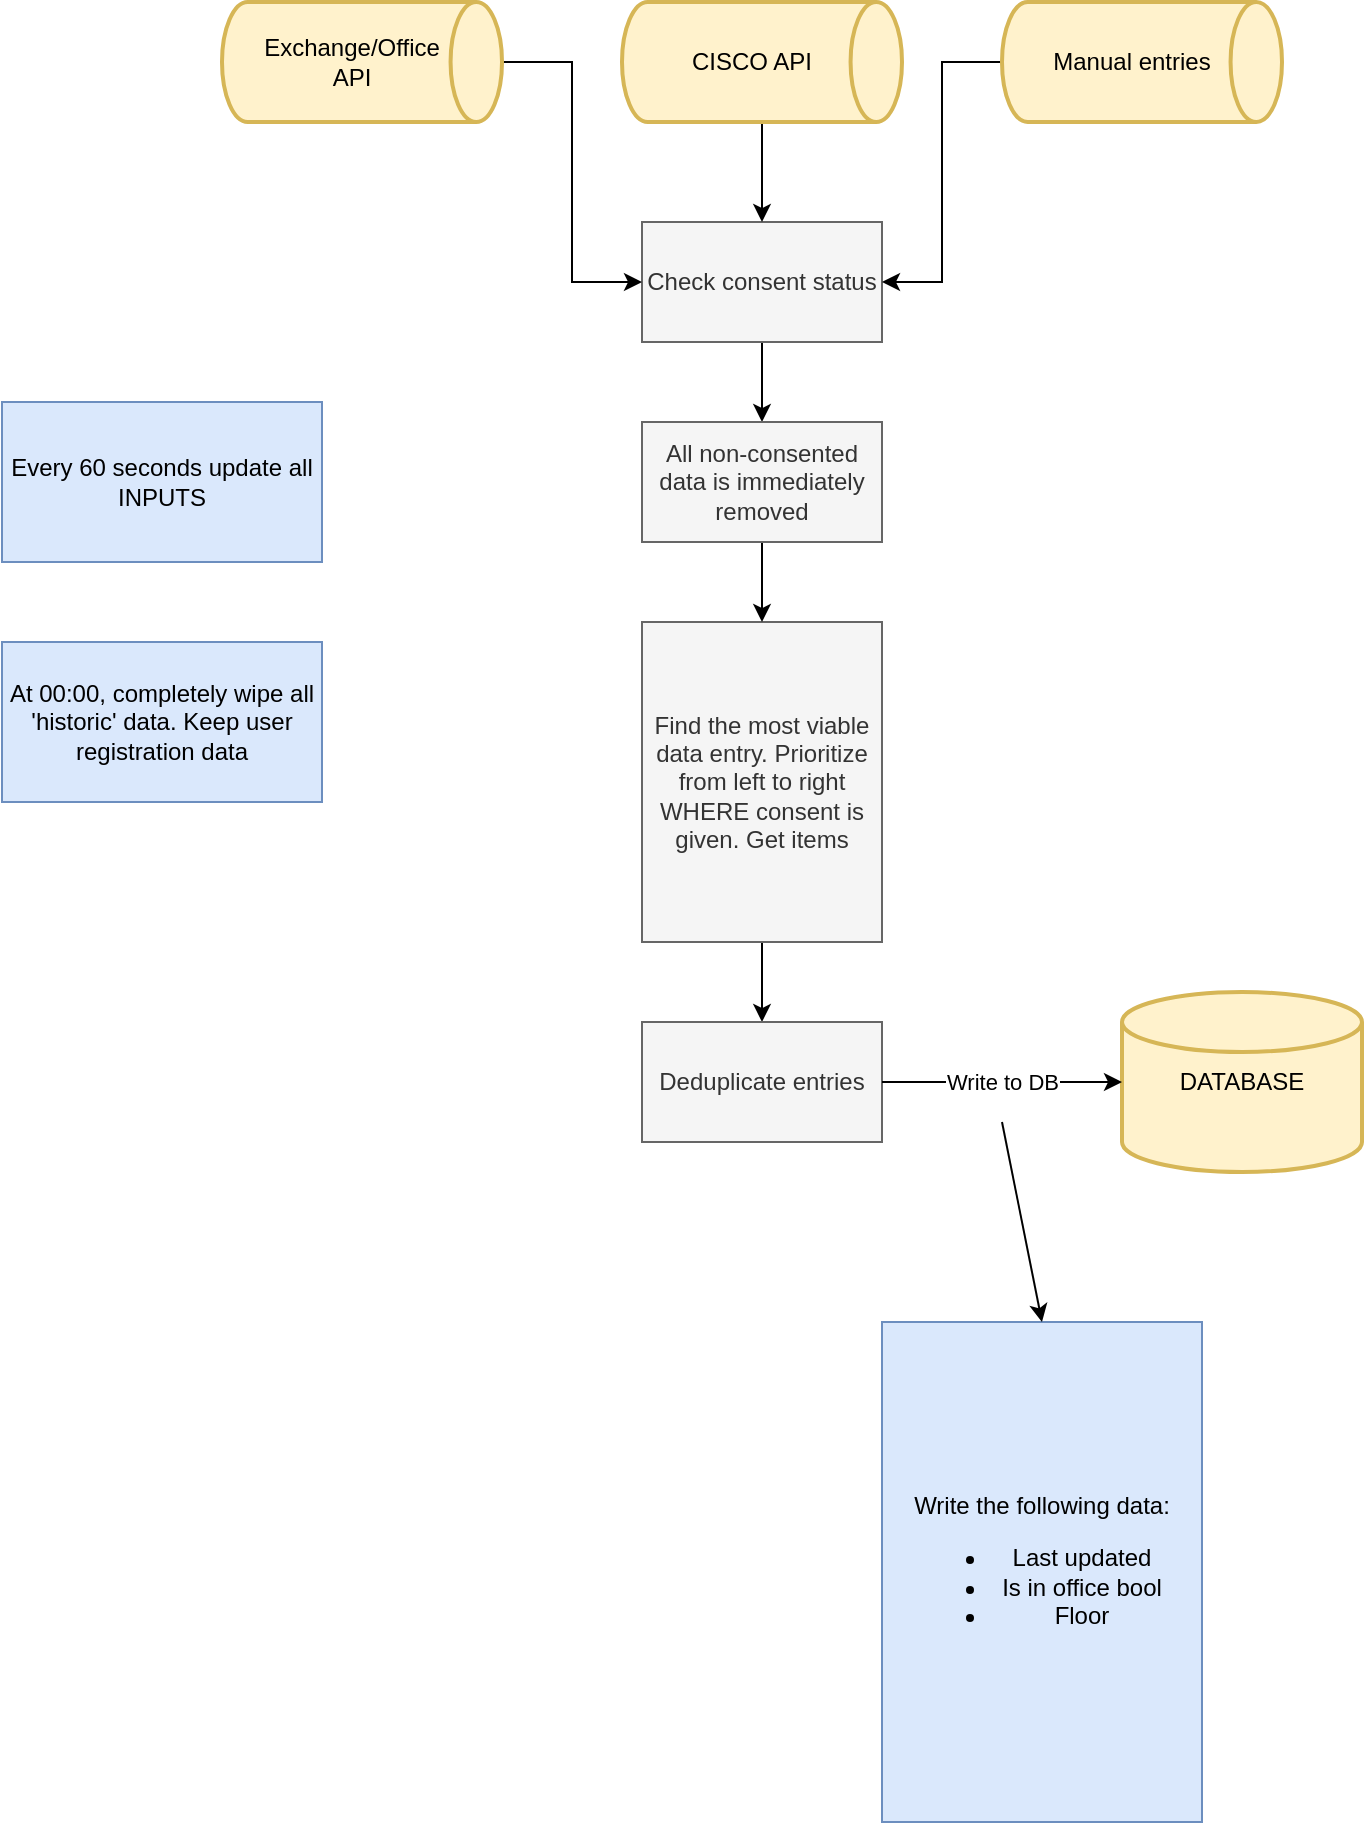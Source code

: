 <mxfile version="22.1.0" type="device" pages="5">
  <diagram name="Data overview" id="kAlBOmbtMtvLSBmSFNbd">
    <mxGraphModel dx="1050" dy="534" grid="1" gridSize="10" guides="1" tooltips="1" connect="1" arrows="1" fold="1" page="1" pageScale="1" pageWidth="1169" pageHeight="827" math="0" shadow="0">
      <root>
        <mxCell id="0" />
        <mxCell id="1" parent="0" />
        <mxCell id="oW9dTg0Yxc2BV9ooF2wP-70" style="edgeStyle=orthogonalEdgeStyle;rounded=0;orthogonalLoop=1;jettySize=auto;html=1;" parent="1" source="oW9dTg0Yxc2BV9ooF2wP-55" target="oW9dTg0Yxc2BV9ooF2wP-69" edge="1">
          <mxGeometry relative="1" as="geometry" />
        </mxCell>
        <mxCell id="oW9dTg0Yxc2BV9ooF2wP-55" value="Check consent status" style="rounded=0;whiteSpace=wrap;html=1;fillColor=#f5f5f5;strokeColor=#666666;fontColor=#333333;" parent="1" vertex="1">
          <mxGeometry x="480" y="400" width="120" height="60" as="geometry" />
        </mxCell>
        <mxCell id="oW9dTg0Yxc2BV9ooF2wP-62" style="edgeStyle=orthogonalEdgeStyle;rounded=0;orthogonalLoop=1;jettySize=auto;html=1;" parent="1" source="oW9dTg0Yxc2BV9ooF2wP-59" target="oW9dTg0Yxc2BV9ooF2wP-61" edge="1">
          <mxGeometry relative="1" as="geometry" />
        </mxCell>
        <mxCell id="oW9dTg0Yxc2BV9ooF2wP-59" value="Find the most viable data entry. Prioritize from left to right WHERE consent is given. Get items" style="rounded=0;whiteSpace=wrap;html=1;fillColor=#f5f5f5;fontColor=#333333;strokeColor=#666666;" parent="1" vertex="1">
          <mxGeometry x="480" y="600" width="120" height="160" as="geometry" />
        </mxCell>
        <mxCell id="oW9dTg0Yxc2BV9ooF2wP-61" value="Deduplicate entries" style="rounded=0;whiteSpace=wrap;html=1;fillColor=#f5f5f5;fontColor=#333333;strokeColor=#666666;" parent="1" vertex="1">
          <mxGeometry x="480" y="800" width="120" height="60" as="geometry" />
        </mxCell>
        <mxCell id="oW9dTg0Yxc2BV9ooF2wP-65" value="DATABASE" style="strokeWidth=2;html=1;shape=mxgraph.flowchart.database;whiteSpace=wrap;fillColor=#fff2cc;strokeColor=#d6b656;" parent="1" vertex="1">
          <mxGeometry x="720" y="785" width="120" height="90" as="geometry" />
        </mxCell>
        <mxCell id="oW9dTg0Yxc2BV9ooF2wP-66" value="Write to DB" style="edgeStyle=orthogonalEdgeStyle;rounded=0;orthogonalLoop=1;jettySize=auto;html=1;" parent="1" source="oW9dTg0Yxc2BV9ooF2wP-61" target="oW9dTg0Yxc2BV9ooF2wP-65" edge="1">
          <mxGeometry relative="1" as="geometry" />
        </mxCell>
        <mxCell id="oW9dTg0Yxc2BV9ooF2wP-68" value="Every 60 seconds update all INPUTS" style="rounded=0;whiteSpace=wrap;html=1;fillColor=#dae8fc;strokeColor=#6c8ebf;" parent="1" vertex="1">
          <mxGeometry x="160" y="490" width="160" height="80" as="geometry" />
        </mxCell>
        <mxCell id="oW9dTg0Yxc2BV9ooF2wP-71" style="edgeStyle=orthogonalEdgeStyle;rounded=0;orthogonalLoop=1;jettySize=auto;html=1;entryX=0.5;entryY=0;entryDx=0;entryDy=0;" parent="1" source="oW9dTg0Yxc2BV9ooF2wP-69" target="oW9dTg0Yxc2BV9ooF2wP-59" edge="1">
          <mxGeometry relative="1" as="geometry" />
        </mxCell>
        <mxCell id="oW9dTg0Yxc2BV9ooF2wP-69" value="All non-consented data is immediately removed" style="rounded=0;whiteSpace=wrap;html=1;fillColor=#f5f5f5;strokeColor=#666666;fontColor=#333333;" parent="1" vertex="1">
          <mxGeometry x="480" y="500" width="120" height="60" as="geometry" />
        </mxCell>
        <mxCell id="qDaB46PLarm7zEFp52p5-3" style="edgeStyle=orthogonalEdgeStyle;rounded=0;orthogonalLoop=1;jettySize=auto;html=1;" parent="1" source="9swFIfn0ek41mY-GfwxL-2" target="oW9dTg0Yxc2BV9ooF2wP-55" edge="1">
          <mxGeometry relative="1" as="geometry" />
        </mxCell>
        <mxCell id="9swFIfn0ek41mY-GfwxL-2" value="CISCO API" style="strokeWidth=2;html=1;shape=mxgraph.flowchart.direct_data;whiteSpace=wrap;fillColor=#fff2cc;strokeColor=#d6b656;spacingRight=10;" parent="1" vertex="1">
          <mxGeometry x="470" y="290" width="140" height="60" as="geometry" />
        </mxCell>
        <mxCell id="qDaB46PLarm7zEFp52p5-4" style="edgeStyle=orthogonalEdgeStyle;rounded=0;orthogonalLoop=1;jettySize=auto;html=1;entryX=1;entryY=0.5;entryDx=0;entryDy=0;" parent="1" source="9swFIfn0ek41mY-GfwxL-3" target="oW9dTg0Yxc2BV9ooF2wP-55" edge="1">
          <mxGeometry relative="1" as="geometry" />
        </mxCell>
        <mxCell id="9swFIfn0ek41mY-GfwxL-3" value="Manual entries" style="strokeWidth=2;html=1;shape=mxgraph.flowchart.direct_data;whiteSpace=wrap;fillColor=#fff2cc;strokeColor=#d6b656;align=center;spacingRight=10;" parent="1" vertex="1">
          <mxGeometry x="660" y="290" width="140" height="60" as="geometry" />
        </mxCell>
        <mxCell id="qDaB46PLarm7zEFp52p5-2" style="edgeStyle=orthogonalEdgeStyle;rounded=0;orthogonalLoop=1;jettySize=auto;html=1;entryX=0;entryY=0.5;entryDx=0;entryDy=0;" parent="1" source="9swFIfn0ek41mY-GfwxL-5" target="oW9dTg0Yxc2BV9ooF2wP-55" edge="1">
          <mxGeometry relative="1" as="geometry" />
        </mxCell>
        <mxCell id="9swFIfn0ek41mY-GfwxL-5" value="Exchange/Office&lt;br style=&quot;border-color: var(--border-color);&quot;&gt;API" style="strokeWidth=2;html=1;shape=mxgraph.flowchart.direct_data;whiteSpace=wrap;fillColor=#fff2cc;strokeColor=#d6b656;spacingRight=10;" parent="1" vertex="1">
          <mxGeometry x="270" y="290" width="140" height="60" as="geometry" />
        </mxCell>
        <mxCell id="9swFIfn0ek41mY-GfwxL-6" value="At 00:00, completely wipe all &#39;historic&#39; data. Keep user registration data" style="rounded=0;whiteSpace=wrap;html=1;fillColor=#dae8fc;strokeColor=#6c8ebf;" parent="1" vertex="1">
          <mxGeometry x="160" y="610" width="160" height="80" as="geometry" />
        </mxCell>
        <mxCell id="9swFIfn0ek41mY-GfwxL-7" value="Write the following data:&lt;br&gt;&lt;ul&gt;&lt;li&gt;Last updated&lt;/li&gt;&lt;li&gt;Is in office bool&lt;/li&gt;&lt;li&gt;Floor&lt;/li&gt;&lt;/ul&gt;" style="rounded=0;whiteSpace=wrap;html=1;fillColor=#dae8fc;strokeColor=#6c8ebf;" parent="1" vertex="1">
          <mxGeometry x="600" y="950" width="160" height="250" as="geometry" />
        </mxCell>
        <mxCell id="9swFIfn0ek41mY-GfwxL-8" value="" style="endArrow=classic;html=1;rounded=0;entryX=0.5;entryY=0;entryDx=0;entryDy=0;" parent="1" target="9swFIfn0ek41mY-GfwxL-7" edge="1">
          <mxGeometry width="50" height="50" relative="1" as="geometry">
            <mxPoint x="660" y="850" as="sourcePoint" />
            <mxPoint x="670" y="890" as="targetPoint" />
          </mxGeometry>
        </mxCell>
      </root>
    </mxGraphModel>
  </diagram>
  <diagram id="NpcFhhSB3LzdoXJKCjxQ" name="Data specifics">
    <mxGraphModel dx="2700" dy="763" grid="1" gridSize="10" guides="1" tooltips="1" connect="1" arrows="1" fold="1" page="0" pageScale="1" pageWidth="1169" pageHeight="827" math="0" shadow="0">
      <root>
        <mxCell id="0" />
        <mxCell id="1" parent="0" />
        <mxCell id="Bo-Kt8PJq0yd6nW9krPH-2" style="edgeStyle=orthogonalEdgeStyle;rounded=0;orthogonalLoop=1;jettySize=auto;html=1;" parent="1" source="BNtpYIsFDfajf5iojPoR-1" target="egNE7ybkx9lI_B8OUoXZ-2" edge="1">
          <mxGeometry relative="1" as="geometry" />
        </mxCell>
        <mxCell id="BNtpYIsFDfajf5iojPoR-1" value="CISCO API" style="strokeWidth=2;html=1;shape=mxgraph.flowchart.direct_data;whiteSpace=wrap;spacingRight=10;labelBackgroundColor=none;fillColor=#fff2cc;strokeColor=#d6b656;" parent="1" vertex="1">
          <mxGeometry x="-210" y="170" width="140" height="60" as="geometry" />
        </mxCell>
        <mxCell id="Bo-Kt8PJq0yd6nW9krPH-3" style="edgeStyle=orthogonalEdgeStyle;rounded=0;orthogonalLoop=1;jettySize=auto;html=1;entryX=0;entryY=0.5;entryDx=0;entryDy=0;" parent="1" source="BNtpYIsFDfajf5iojPoR-2" target="egNE7ybkx9lI_B8OUoXZ-2" edge="1">
          <mxGeometry relative="1" as="geometry" />
        </mxCell>
        <mxCell id="BNtpYIsFDfajf5iojPoR-2" value="Manual entries" style="strokeWidth=2;html=1;shape=mxgraph.flowchart.direct_data;whiteSpace=wrap;align=center;spacingRight=10;labelBackgroundColor=none;fillColor=#fff2cc;strokeColor=#d6b656;" parent="1" vertex="1">
          <mxGeometry x="-210" y="100" width="140" height="60" as="geometry" />
        </mxCell>
        <mxCell id="Bo-Kt8PJq0yd6nW9krPH-4" style="edgeStyle=orthogonalEdgeStyle;rounded=0;orthogonalLoop=1;jettySize=auto;html=1;entryX=0;entryY=0.5;entryDx=0;entryDy=0;" parent="1" source="BNtpYIsFDfajf5iojPoR-3" target="egNE7ybkx9lI_B8OUoXZ-2" edge="1">
          <mxGeometry relative="1" as="geometry" />
        </mxCell>
        <mxCell id="BNtpYIsFDfajf5iojPoR-3" value="Exchange/Office&lt;br style=&quot;border-color: var(--border-color);&quot;&gt;API" style="strokeWidth=2;html=1;shape=mxgraph.flowchart.direct_data;whiteSpace=wrap;spacingRight=10;labelBackgroundColor=none;fillColor=#fff2cc;strokeColor=#d6b656;" parent="1" vertex="1">
          <mxGeometry x="-210" y="240" width="140" height="60" as="geometry" />
        </mxCell>
        <mxCell id="BNtpYIsFDfajf5iojPoR-35" style="edgeStyle=orthogonalEdgeStyle;rounded=0;orthogonalLoop=1;jettySize=auto;html=1;entryX=0;entryY=0.5;entryDx=0;entryDy=0;entryPerimeter=0;labelBackgroundColor=none;fontColor=default;endArrow=classic;endFill=1;startArrow=none;startFill=0;exitX=1;exitY=0.5;exitDx=0;exitDy=0;" parent="1" source="BNtpYIsFDfajf5iojPoR-4" target="BNtpYIsFDfajf5iojPoR-2" edge="1">
          <mxGeometry relative="1" as="geometry">
            <mxPoint x="-370" y="190" as="sourcePoint" />
          </mxGeometry>
        </mxCell>
        <mxCell id="BNtpYIsFDfajf5iojPoR-36" style="edgeStyle=orthogonalEdgeStyle;rounded=0;orthogonalLoop=1;jettySize=auto;html=1;entryX=0;entryY=0.5;entryDx=0;entryDy=0;entryPerimeter=0;exitX=1;exitY=0.5;exitDx=0;exitDy=0;labelBackgroundColor=none;fontColor=default;endArrow=classic;endFill=1;startArrow=none;startFill=0;" parent="1" source="BNtpYIsFDfajf5iojPoR-4" target="BNtpYIsFDfajf5iojPoR-1" edge="1">
          <mxGeometry relative="1" as="geometry" />
        </mxCell>
        <mxCell id="BNtpYIsFDfajf5iojPoR-37" style="edgeStyle=orthogonalEdgeStyle;rounded=0;orthogonalLoop=1;jettySize=auto;html=1;entryX=0;entryY=0.5;entryDx=0;entryDy=0;entryPerimeter=0;labelBackgroundColor=none;fontColor=default;endArrow=classic;endFill=1;startArrow=none;startFill=0;exitX=1;exitY=0.5;exitDx=0;exitDy=0;" parent="1" source="BNtpYIsFDfajf5iojPoR-4" target="BNtpYIsFDfajf5iojPoR-3" edge="1">
          <mxGeometry relative="1" as="geometry">
            <mxPoint x="-370" y="190" as="sourcePoint" />
          </mxGeometry>
        </mxCell>
        <mxCell id="Bo-Kt8PJq0yd6nW9krPH-5" style="edgeStyle=orthogonalEdgeStyle;rounded=0;orthogonalLoop=1;jettySize=auto;html=1;entryX=1;entryY=0.5;entryDx=0;entryDy=0;" parent="1" source="BNtpYIsFDfajf5iojPoR-4" target="BNtpYIsFDfajf5iojPoR-42" edge="1">
          <mxGeometry relative="1" as="geometry" />
        </mxCell>
        <mxCell id="BNtpYIsFDfajf5iojPoR-4" value="Get all where consent is given" style="rounded=0;whiteSpace=wrap;html=1;labelBackgroundColor=none;fillColor=#dae8fc;strokeColor=#6c8ebf;" parent="1" vertex="1">
          <mxGeometry x="-450" y="170" width="120" height="60" as="geometry" />
        </mxCell>
        <mxCell id="Bo-Kt8PJq0yd6nW9krPH-6" style="edgeStyle=orthogonalEdgeStyle;rounded=0;orthogonalLoop=1;jettySize=auto;html=1;entryX=0.25;entryY=0;entryDx=0;entryDy=0;" parent="1" source="BNtpYIsFDfajf5iojPoR-15" target="BNtpYIsFDfajf5iojPoR-4" edge="1">
          <mxGeometry relative="1" as="geometry" />
        </mxCell>
        <mxCell id="BNtpYIsFDfajf5iojPoR-15" value="Check consent status" style="rounded=0;whiteSpace=wrap;html=1;labelBackgroundColor=none;fillColor=#f8cecc;strokeColor=#b85450;" parent="1" vertex="1">
          <mxGeometry x="-760" y="62.5" width="120" height="60" as="geometry" />
        </mxCell>
        <mxCell id="BNtpYIsFDfajf5iojPoR-65" style="edgeStyle=orthogonalEdgeStyle;rounded=0;orthogonalLoop=1;jettySize=auto;html=1;fillColor=#f8cecc;strokeColor=#b85450;" parent="1" source="BNtpYIsFDfajf5iojPoR-22" target="BNtpYIsFDfajf5iojPoR-58" edge="1">
          <mxGeometry relative="1" as="geometry" />
        </mxCell>
        <mxCell id="BNtpYIsFDfajf5iojPoR-89" value="NO" style="edgeLabel;html=1;align=center;verticalAlign=middle;resizable=0;points=[];" parent="BNtpYIsFDfajf5iojPoR-65" vertex="1" connectable="0">
          <mxGeometry x="-0.178" y="1" relative="1" as="geometry">
            <mxPoint x="-5" y="1" as="offset" />
          </mxGeometry>
        </mxCell>
        <mxCell id="BNtpYIsFDfajf5iojPoR-69" style="edgeStyle=orthogonalEdgeStyle;rounded=0;orthogonalLoop=1;jettySize=auto;html=1;fillColor=#d5e8d4;strokeColor=#82b366;" parent="1" source="BNtpYIsFDfajf5iojPoR-22" target="BNtpYIsFDfajf5iojPoR-57" edge="1">
          <mxGeometry relative="1" as="geometry" />
        </mxCell>
        <mxCell id="BNtpYIsFDfajf5iojPoR-81" value="YES" style="edgeLabel;html=1;align=center;verticalAlign=middle;resizable=0;points=[];" parent="BNtpYIsFDfajf5iojPoR-69" vertex="1" connectable="0">
          <mxGeometry x="-0.156" relative="1" as="geometry">
            <mxPoint as="offset" />
          </mxGeometry>
        </mxCell>
        <mxCell id="BNtpYIsFDfajf5iojPoR-22" value="Is working?" style="rhombus;whiteSpace=wrap;html=1;rounded=0;labelBackgroundColor=none;fillColor=#dae8fc;strokeColor=#6c8ebf;" parent="1" vertex="1">
          <mxGeometry x="30" y="390" width="80" height="80" as="geometry" />
        </mxCell>
        <mxCell id="egNE7ybkx9lI_B8OUoXZ-12" value="" style="edgeStyle=orthogonalEdgeStyle;rounded=0;orthogonalLoop=1;jettySize=auto;html=1;" parent="1" target="egNE7ybkx9lI_B8OUoXZ-11" edge="1">
          <mxGeometry relative="1" as="geometry">
            <mxPoint x="-570" y="202.5" as="sourcePoint" />
          </mxGeometry>
        </mxCell>
        <mxCell id="BNtpYIsFDfajf5iojPoR-42" value="Delay 60s" style="shape=delay;whiteSpace=wrap;html=1;fillColor=#e1d5e7;strokeColor=#9673a6;flipV=1;flipH=1;" parent="1" vertex="1">
          <mxGeometry x="-600" y="167.5" width="100" height="65" as="geometry" />
        </mxCell>
        <mxCell id="BNtpYIsFDfajf5iojPoR-66" style="edgeStyle=orthogonalEdgeStyle;rounded=0;orthogonalLoop=1;jettySize=auto;html=1;fillColor=#f8cecc;strokeColor=#b85450;" parent="1" source="BNtpYIsFDfajf5iojPoR-48" target="BNtpYIsFDfajf5iojPoR-60" edge="1">
          <mxGeometry relative="1" as="geometry" />
        </mxCell>
        <mxCell id="BNtpYIsFDfajf5iojPoR-90" value="NO" style="edgeLabel;html=1;align=center;verticalAlign=middle;resizable=0;points=[];" parent="BNtpYIsFDfajf5iojPoR-66" vertex="1" connectable="0">
          <mxGeometry x="-0.261" y="-4" relative="1" as="geometry">
            <mxPoint y="-4" as="offset" />
          </mxGeometry>
        </mxCell>
        <mxCell id="BNtpYIsFDfajf5iojPoR-75" style="edgeStyle=orthogonalEdgeStyle;rounded=0;orthogonalLoop=1;jettySize=auto;html=1;fillColor=#d5e8d4;strokeColor=#82b366;" parent="1" source="BNtpYIsFDfajf5iojPoR-48" target="BNtpYIsFDfajf5iojPoR-59" edge="1">
          <mxGeometry relative="1" as="geometry" />
        </mxCell>
        <mxCell id="BNtpYIsFDfajf5iojPoR-82" value="YES" style="edgeLabel;html=1;align=center;verticalAlign=middle;resizable=0;points=[];" parent="BNtpYIsFDfajf5iojPoR-75" vertex="1" connectable="0">
          <mxGeometry x="-0.239" relative="1" as="geometry">
            <mxPoint x="-2" as="offset" />
          </mxGeometry>
        </mxCell>
        <mxCell id="BNtpYIsFDfajf5iojPoR-48" value="Is working remote?" style="rhombus;whiteSpace=wrap;html=1;rounded=0;labelBackgroundColor=none;fillColor=#dae8fc;strokeColor=#6c8ebf;" parent="1" vertex="1">
          <mxGeometry x="30" y="530" width="80" height="80" as="geometry" />
        </mxCell>
        <mxCell id="BNtpYIsFDfajf5iojPoR-67" style="edgeStyle=orthogonalEdgeStyle;rounded=0;orthogonalLoop=1;jettySize=auto;html=1;fillColor=#f8cecc;strokeColor=#b85450;" parent="1" source="BNtpYIsFDfajf5iojPoR-50" target="BNtpYIsFDfajf5iojPoR-62" edge="1">
          <mxGeometry relative="1" as="geometry" />
        </mxCell>
        <mxCell id="BNtpYIsFDfajf5iojPoR-91" value="NO" style="edgeLabel;html=1;align=center;verticalAlign=middle;resizable=0;points=[];" parent="BNtpYIsFDfajf5iojPoR-67" vertex="1" connectable="0">
          <mxGeometry x="-0.094" y="3" relative="1" as="geometry">
            <mxPoint x="-7" y="3" as="offset" />
          </mxGeometry>
        </mxCell>
        <mxCell id="BNtpYIsFDfajf5iojPoR-76" style="edgeStyle=orthogonalEdgeStyle;rounded=0;orthogonalLoop=1;jettySize=auto;html=1;fillColor=#d5e8d4;strokeColor=#82b366;" parent="1" source="BNtpYIsFDfajf5iojPoR-50" target="BNtpYIsFDfajf5iojPoR-61" edge="1">
          <mxGeometry relative="1" as="geometry" />
        </mxCell>
        <mxCell id="BNtpYIsFDfajf5iojPoR-83" value="YES" style="edgeLabel;html=1;align=center;verticalAlign=middle;resizable=0;points=[];" parent="BNtpYIsFDfajf5iojPoR-76" vertex="1" connectable="0">
          <mxGeometry x="-0.294" relative="1" as="geometry">
            <mxPoint x="-2" y="-1" as="offset" />
          </mxGeometry>
        </mxCell>
        <mxCell id="BNtpYIsFDfajf5iojPoR-50" value="Is in meeting?" style="rhombus;whiteSpace=wrap;html=1;rounded=0;labelBackgroundColor=none;fillColor=#dae8fc;strokeColor=#6c8ebf;" parent="1" vertex="1">
          <mxGeometry x="30" y="680" width="80" height="80" as="geometry" />
        </mxCell>
        <mxCell id="BNtpYIsFDfajf5iojPoR-68" style="edgeStyle=orthogonalEdgeStyle;rounded=0;orthogonalLoop=1;jettySize=auto;html=1;fillColor=#f8cecc;strokeColor=#b85450;" parent="1" source="BNtpYIsFDfajf5iojPoR-52" target="BNtpYIsFDfajf5iojPoR-64" edge="1">
          <mxGeometry relative="1" as="geometry" />
        </mxCell>
        <mxCell id="BNtpYIsFDfajf5iojPoR-92" value="NO" style="edgeLabel;html=1;align=center;verticalAlign=middle;resizable=0;points=[];" parent="BNtpYIsFDfajf5iojPoR-68" vertex="1" connectable="0">
          <mxGeometry x="-0.4" y="-1" relative="1" as="geometry">
            <mxPoint x="2" y="-1" as="offset" />
          </mxGeometry>
        </mxCell>
        <mxCell id="BNtpYIsFDfajf5iojPoR-84" style="edgeStyle=orthogonalEdgeStyle;rounded=0;orthogonalLoop=1;jettySize=auto;html=1;fillColor=#d5e8d4;strokeColor=#82b366;" parent="1" source="BNtpYIsFDfajf5iojPoR-52" target="BNtpYIsFDfajf5iojPoR-63" edge="1">
          <mxGeometry relative="1" as="geometry" />
        </mxCell>
        <mxCell id="BNtpYIsFDfajf5iojPoR-88" value="YES" style="edgeLabel;html=1;align=center;verticalAlign=middle;resizable=0;points=[];" parent="BNtpYIsFDfajf5iojPoR-84" vertex="1" connectable="0">
          <mxGeometry x="-0.378" y="2" relative="1" as="geometry">
            <mxPoint x="-2" y="-1" as="offset" />
          </mxGeometry>
        </mxCell>
        <mxCell id="BNtpYIsFDfajf5iojPoR-52" value="Is busy?" style="rhombus;whiteSpace=wrap;html=1;fillColor=#dae8fc;strokeColor=#6c8ebf;" parent="1" vertex="1">
          <mxGeometry x="30" y="830" width="80" height="80" as="geometry" />
        </mxCell>
        <mxCell id="BNtpYIsFDfajf5iojPoR-99" style="edgeStyle=orthogonalEdgeStyle;rounded=0;orthogonalLoop=1;jettySize=auto;html=1;entryX=0;entryY=0;entryDx=0;entryDy=0;exitX=0.5;exitY=1;exitDx=0;exitDy=0;" parent="1" source="Y9LFMfNbzXvwl--Yq4df-1" target="BNtpYIsFDfajf5iojPoR-48" edge="1">
          <mxGeometry relative="1" as="geometry" />
        </mxCell>
        <mxCell id="Y9LFMfNbzXvwl--Yq4df-2" value="" style="edgeStyle=orthogonalEdgeStyle;rounded=0;orthogonalLoop=1;jettySize=auto;html=1;" parent="1" source="BNtpYIsFDfajf5iojPoR-57" target="Y9LFMfNbzXvwl--Yq4df-1" edge="1">
          <mxGeometry relative="1" as="geometry" />
        </mxCell>
        <mxCell id="BNtpYIsFDfajf5iojPoR-57" value="SET is_working TO true" style="rounded=0;whiteSpace=wrap;html=1;fillColor=#d5e8d4;strokeColor=#82b366;" parent="1" vertex="1">
          <mxGeometry x="-150" y="400" width="120" height="60" as="geometry" />
        </mxCell>
        <mxCell id="BNtpYIsFDfajf5iojPoR-94" style="edgeStyle=orthogonalEdgeStyle;rounded=0;orthogonalLoop=1;jettySize=auto;html=1;exitX=1;exitY=0.5;exitDx=0;exitDy=0;" parent="1" source="BNtpYIsFDfajf5iojPoR-58" target="C10BmeqVD-xnKS6gJnUb-1" edge="1">
          <mxGeometry relative="1" as="geometry">
            <mxPoint x="110" y="1000" as="targetPoint" />
            <Array as="points">
              <mxPoint x="310" y="430" />
              <mxPoint x="310" y="1000" />
            </Array>
          </mxGeometry>
        </mxCell>
        <mxCell id="BNtpYIsFDfajf5iojPoR-58" value="SET ALL ColleagueLocation bools TO false" style="rounded=0;whiteSpace=wrap;html=1;fillColor=#f8cecc;strokeColor=#b85450;" parent="1" vertex="1">
          <mxGeometry x="170" y="400" width="120" height="60" as="geometry" />
        </mxCell>
        <mxCell id="BNtpYIsFDfajf5iojPoR-97" style="edgeStyle=orthogonalEdgeStyle;rounded=0;orthogonalLoop=1;jettySize=auto;html=1;entryX=0;entryY=0;entryDx=0;entryDy=0;exitX=0.5;exitY=1;exitDx=0;exitDy=0;" parent="1" source="BNtpYIsFDfajf5iojPoR-59" target="BNtpYIsFDfajf5iojPoR-50" edge="1">
          <mxGeometry relative="1" as="geometry" />
        </mxCell>
        <mxCell id="BNtpYIsFDfajf5iojPoR-59" value="SET is_working_remote TO true" style="rounded=0;whiteSpace=wrap;html=1;fillColor=#d5e8d4;strokeColor=#82b366;" parent="1" vertex="1">
          <mxGeometry x="-150" y="540" width="120" height="60" as="geometry" />
        </mxCell>
        <mxCell id="BNtpYIsFDfajf5iojPoR-95" style="edgeStyle=orthogonalEdgeStyle;rounded=0;orthogonalLoop=1;jettySize=auto;html=1;entryX=1;entryY=0;entryDx=0;entryDy=0;exitX=0.5;exitY=1;exitDx=0;exitDy=0;" parent="1" source="BNtpYIsFDfajf5iojPoR-60" target="BNtpYIsFDfajf5iojPoR-50" edge="1">
          <mxGeometry relative="1" as="geometry" />
        </mxCell>
        <mxCell id="BNtpYIsFDfajf5iojPoR-60" value="SET is_working_remote TO false" style="rounded=0;whiteSpace=wrap;html=1;fillColor=#f8cecc;strokeColor=#b85450;" parent="1" vertex="1">
          <mxGeometry x="170" y="540" width="120" height="60" as="geometry" />
        </mxCell>
        <mxCell id="BNtpYIsFDfajf5iojPoR-98" style="edgeStyle=orthogonalEdgeStyle;rounded=0;orthogonalLoop=1;jettySize=auto;html=1;entryX=0;entryY=0;entryDx=0;entryDy=0;exitX=0.5;exitY=1;exitDx=0;exitDy=0;" parent="1" source="BNtpYIsFDfajf5iojPoR-61" target="BNtpYIsFDfajf5iojPoR-52" edge="1">
          <mxGeometry relative="1" as="geometry" />
        </mxCell>
        <mxCell id="BNtpYIsFDfajf5iojPoR-61" value="SET is_in_meeting TO true" style="rounded=0;whiteSpace=wrap;html=1;fillColor=#d5e8d4;strokeColor=#82b366;" parent="1" vertex="1">
          <mxGeometry x="-150" y="690" width="120" height="60" as="geometry" />
        </mxCell>
        <mxCell id="BNtpYIsFDfajf5iojPoR-96" style="edgeStyle=orthogonalEdgeStyle;rounded=0;orthogonalLoop=1;jettySize=auto;html=1;entryX=1;entryY=0;entryDx=0;entryDy=0;exitX=0.5;exitY=1;exitDx=0;exitDy=0;" parent="1" source="BNtpYIsFDfajf5iojPoR-62" target="BNtpYIsFDfajf5iojPoR-52" edge="1">
          <mxGeometry relative="1" as="geometry" />
        </mxCell>
        <mxCell id="BNtpYIsFDfajf5iojPoR-62" value="SET is_in_meeting TO false" style="rounded=0;whiteSpace=wrap;html=1;fillColor=#f8cecc;strokeColor=#b85450;" parent="1" vertex="1">
          <mxGeometry x="170" y="690" width="120" height="60" as="geometry" />
        </mxCell>
        <mxCell id="egNE7ybkx9lI_B8OUoXZ-14" style="edgeStyle=orthogonalEdgeStyle;rounded=0;orthogonalLoop=1;jettySize=auto;html=1;exitX=0.5;exitY=1;exitDx=0;exitDy=0;entryX=0.5;entryY=0;entryDx=0;entryDy=0;" parent="1" source="BNtpYIsFDfajf5iojPoR-63" edge="1">
          <mxGeometry relative="1" as="geometry">
            <mxPoint x="70" y="960" as="targetPoint" />
          </mxGeometry>
        </mxCell>
        <mxCell id="BNtpYIsFDfajf5iojPoR-63" value="SET is_busy TO true" style="rounded=0;whiteSpace=wrap;html=1;fillColor=#d5e8d4;strokeColor=#82b366;" parent="1" vertex="1">
          <mxGeometry x="-150" y="840" width="120" height="60" as="geometry" />
        </mxCell>
        <mxCell id="egNE7ybkx9lI_B8OUoXZ-13" style="edgeStyle=orthogonalEdgeStyle;rounded=0;orthogonalLoop=1;jettySize=auto;html=1;exitX=0.5;exitY=1;exitDx=0;exitDy=0;" parent="1" source="BNtpYIsFDfajf5iojPoR-64" target="C10BmeqVD-xnKS6gJnUb-1" edge="1">
          <mxGeometry relative="1" as="geometry">
            <mxPoint x="70" y="960" as="targetPoint" />
          </mxGeometry>
        </mxCell>
        <mxCell id="BNtpYIsFDfajf5iojPoR-64" value="SET is_busy TO false" style="rounded=0;whiteSpace=wrap;html=1;fillColor=#f8cecc;strokeColor=#b85450;" parent="1" vertex="1">
          <mxGeometry x="170" y="840" width="120" height="60" as="geometry" />
        </mxCell>
        <mxCell id="Y9LFMfNbzXvwl--Yq4df-1" value="SET last_updated TO current date_time" style="whiteSpace=wrap;html=1;fillColor=#d5e8d4;strokeColor=#82b366;rounded=0;" parent="1" vertex="1">
          <mxGeometry x="-330" y="400" width="120" height="60" as="geometry" />
        </mxCell>
        <mxCell id="egNE7ybkx9lI_B8OUoXZ-5" style="edgeStyle=orthogonalEdgeStyle;rounded=0;orthogonalLoop=1;jettySize=auto;html=1;" parent="1" source="egNE7ybkx9lI_B8OUoXZ-1" target="BNtpYIsFDfajf5iojPoR-22" edge="1">
          <mxGeometry relative="1" as="geometry" />
        </mxCell>
        <mxCell id="egNE7ybkx9lI_B8OUoXZ-6" value="Per user" style="edgeLabel;html=1;align=center;verticalAlign=middle;resizable=0;points=[];" parent="egNE7ybkx9lI_B8OUoXZ-5" vertex="1" connectable="0">
          <mxGeometry x="0.333" y="4" relative="1" as="geometry">
            <mxPoint x="-4" y="-10" as="offset" />
          </mxGeometry>
        </mxCell>
        <mxCell id="egNE7ybkx9lI_B8OUoXZ-1" value="Merge items together based on e-mail adresses" style="rounded=0;whiteSpace=wrap;html=1;fillColor=#dae8fc;strokeColor=#6c8ebf;" parent="1" vertex="1">
          <mxGeometry x="10" y="280" width="120" height="60" as="geometry" />
        </mxCell>
        <mxCell id="egNE7ybkx9lI_B8OUoXZ-4" style="edgeStyle=orthogonalEdgeStyle;rounded=0;orthogonalLoop=1;jettySize=auto;html=1;" parent="1" source="egNE7ybkx9lI_B8OUoXZ-2" target="egNE7ybkx9lI_B8OUoXZ-1" edge="1">
          <mxGeometry relative="1" as="geometry" />
        </mxCell>
        <mxCell id="egNE7ybkx9lI_B8OUoXZ-2" value="All items without emails registered to database -&amp;gt; DELETE" style="rounded=0;whiteSpace=wrap;html=1;fillColor=#dae8fc;strokeColor=#6c8ebf;" parent="1" vertex="1">
          <mxGeometry x="10" y="170" width="120" height="60" as="geometry" />
        </mxCell>
        <mxCell id="egNE7ybkx9lI_B8OUoXZ-16" value="" style="edgeStyle=orthogonalEdgeStyle;rounded=0;orthogonalLoop=1;jettySize=auto;html=1;entryX=0.5;entryY=1;entryDx=0;entryDy=0;exitX=0.5;exitY=0;exitDx=0;exitDy=0;fillColor=#f8cecc;strokeColor=#b85450;" parent="1" source="egNE7ybkx9lI_B8OUoXZ-11" target="BNtpYIsFDfajf5iojPoR-15" edge="1">
          <mxGeometry relative="1" as="geometry">
            <mxPoint x="-685" y="62.5" as="targetPoint" />
          </mxGeometry>
        </mxCell>
        <mxCell id="egNE7ybkx9lI_B8OUoXZ-17" value="NO" style="edgeLabel;html=1;align=center;verticalAlign=middle;resizable=0;points=[];" parent="egNE7ybkx9lI_B8OUoXZ-16" vertex="1" connectable="0">
          <mxGeometry x="-0.706" y="-1" relative="1" as="geometry">
            <mxPoint x="-1" y="-7" as="offset" />
          </mxGeometry>
        </mxCell>
        <mxCell id="egNE7ybkx9lI_B8OUoXZ-19" value="" style="edgeStyle=orthogonalEdgeStyle;rounded=0;orthogonalLoop=1;jettySize=auto;html=1;fillColor=#d5e8d4;strokeColor=#82b366;" parent="1" source="egNE7ybkx9lI_B8OUoXZ-11" target="egNE7ybkx9lI_B8OUoXZ-18" edge="1">
          <mxGeometry relative="1" as="geometry" />
        </mxCell>
        <mxCell id="egNE7ybkx9lI_B8OUoXZ-20" value="YES" style="edgeLabel;html=1;align=center;verticalAlign=middle;resizable=0;points=[];" parent="egNE7ybkx9lI_B8OUoXZ-19" vertex="1" connectable="0">
          <mxGeometry x="-0.2" y="2" relative="1" as="geometry">
            <mxPoint x="-2" y="8" as="offset" />
          </mxGeometry>
        </mxCell>
        <mxCell id="egNE7ybkx9lI_B8OUoXZ-11" value="Is time 00:00?" style="rhombus;whiteSpace=wrap;html=1;fillColor=#dae8fc;strokeColor=#6c8ebf;" parent="1" vertex="1">
          <mxGeometry x="-735" y="165" width="70" height="75" as="geometry" />
        </mxCell>
        <mxCell id="egNE7ybkx9lI_B8OUoXZ-23" style="edgeStyle=orthogonalEdgeStyle;rounded=0;orthogonalLoop=1;jettySize=auto;html=1;entryX=0;entryY=0.5;entryDx=0;entryDy=0;" parent="1" source="egNE7ybkx9lI_B8OUoXZ-18" target="egNE7ybkx9lI_B8OUoXZ-22" edge="1">
          <mxGeometry relative="1" as="geometry" />
        </mxCell>
        <mxCell id="egNE7ybkx9lI_B8OUoXZ-18" value="CLEAR ColleagueLocation TABLE" style="whiteSpace=wrap;html=1;fillColor=#d5e8d4;strokeColor=#82b366;" parent="1" vertex="1">
          <mxGeometry x="-760" y="292.5" width="120" height="60" as="geometry" />
        </mxCell>
        <mxCell id="egNE7ybkx9lI_B8OUoXZ-25" style="edgeStyle=orthogonalEdgeStyle;rounded=0;orthogonalLoop=1;jettySize=auto;html=1;exitX=1;exitY=0.5;exitDx=0;exitDy=0;entryX=0;entryY=0.5;entryDx=0;entryDy=0;" parent="1" source="egNE7ybkx9lI_B8OUoXZ-22" target="BNtpYIsFDfajf5iojPoR-15" edge="1">
          <mxGeometry relative="1" as="geometry">
            <mxPoint x="505" y="-37.5" as="targetPoint" />
          </mxGeometry>
        </mxCell>
        <mxCell id="egNE7ybkx9lI_B8OUoXZ-22" value="Delay 7hrs" style="shape=delay;whiteSpace=wrap;html=1;fillColor=#e1d5e7;strokeColor=#9673a6;flipH=0;" parent="1" vertex="1">
          <mxGeometry x="-910" y="60" width="100" height="65" as="geometry" />
        </mxCell>
        <mxCell id="egNE7ybkx9lI_B8OUoXZ-27" style="edgeStyle=orthogonalEdgeStyle;rounded=0;orthogonalLoop=1;jettySize=auto;html=1;" parent="1" source="egNE7ybkx9lI_B8OUoXZ-26" target="BNtpYIsFDfajf5iojPoR-4" edge="1">
          <mxGeometry relative="1" as="geometry" />
        </mxCell>
        <mxCell id="egNE7ybkx9lI_B8OUoXZ-26" value="START" style="rounded=0;whiteSpace=wrap;html=1;fillColor=#e1d5e7;strokeColor=#9673a6;" parent="1" vertex="1">
          <mxGeometry x="-450" y="10" width="120" height="60" as="geometry" />
        </mxCell>
        <mxCell id="C10BmeqVD-xnKS6gJnUb-4" style="edgeStyle=orthogonalEdgeStyle;rounded=0;orthogonalLoop=1;jettySize=auto;html=1;fillColor=#f8cecc;strokeColor=#b85450;" edge="1" parent="1" source="C10BmeqVD-xnKS6gJnUb-1" target="C10BmeqVD-xnKS6gJnUb-3">
          <mxGeometry relative="1" as="geometry" />
        </mxCell>
        <mxCell id="C10BmeqVD-xnKS6gJnUb-5" value="NO" style="edgeLabel;html=1;align=center;verticalAlign=middle;resizable=0;points=[];" vertex="1" connectable="0" parent="C10BmeqVD-xnKS6gJnUb-4">
          <mxGeometry x="0.176" y="1" relative="1" as="geometry">
            <mxPoint x="-1" y="-13" as="offset" />
          </mxGeometry>
        </mxCell>
        <mxCell id="C10BmeqVD-xnKS6gJnUb-6" value="y" style="edgeStyle=orthogonalEdgeStyle;rounded=0;orthogonalLoop=1;jettySize=auto;html=1;fillColor=#d5e8d4;strokeColor=#82b366;" edge="1" parent="1" source="C10BmeqVD-xnKS6gJnUb-1" target="BNtpYIsFDfajf5iojPoR-22">
          <mxGeometry relative="1" as="geometry">
            <mxPoint x="-30" y="1000" as="targetPoint" />
            <Array as="points">
              <mxPoint x="-420" y="1000" />
              <mxPoint x="-420" y="380" />
              <mxPoint x="70" y="380" />
            </Array>
          </mxGeometry>
        </mxCell>
        <mxCell id="C10BmeqVD-xnKS6gJnUb-10" value="YES" style="edgeLabel;html=1;align=center;verticalAlign=middle;resizable=0;points=[];" vertex="1" connectable="0" parent="C10BmeqVD-xnKS6gJnUb-6">
          <mxGeometry x="-0.931" y="-2" relative="1" as="geometry">
            <mxPoint as="offset" />
          </mxGeometry>
        </mxCell>
        <mxCell id="C10BmeqVD-xnKS6gJnUb-1" value="Users left?" style="rhombus;whiteSpace=wrap;html=1;fillColor=#dae8fc;strokeColor=#6c8ebf;" vertex="1" parent="1">
          <mxGeometry x="30" y="960" width="80" height="80" as="geometry" />
        </mxCell>
        <mxCell id="C10BmeqVD-xnKS6gJnUb-8" style="edgeStyle=orthogonalEdgeStyle;rounded=0;orthogonalLoop=1;jettySize=auto;html=1;entryX=0.75;entryY=0;entryDx=0;entryDy=0;exitX=1;exitY=0.5;exitDx=0;exitDy=0;" edge="1" parent="1" source="C10BmeqVD-xnKS6gJnUb-3" target="BNtpYIsFDfajf5iojPoR-4">
          <mxGeometry relative="1" as="geometry">
            <mxPoint x="-330" y="170" as="targetPoint" />
            <Array as="points">
              <mxPoint x="390" y="1110" />
              <mxPoint x="390" y="60" />
              <mxPoint x="-300" y="60" />
              <mxPoint x="-300" y="90" />
              <mxPoint x="-360" y="90" />
            </Array>
          </mxGeometry>
        </mxCell>
        <mxCell id="C10BmeqVD-xnKS6gJnUb-3" value="Wait 15 minutes" style="rounded=0;whiteSpace=wrap;html=1;fillColor=#f8cecc;strokeColor=#b85450;" vertex="1" parent="1">
          <mxGeometry x="10" y="1080" width="120" height="60" as="geometry" />
        </mxCell>
      </root>
    </mxGraphModel>
  </diagram>
  <diagram id="peUeoezwPQZtmFQGF5x3" name="C4-System Context">
    <mxGraphModel dx="1050" dy="522" grid="1" gridSize="10" guides="1" tooltips="1" connect="1" arrows="1" fold="1" page="1" pageScale="1" pageWidth="1169" pageHeight="827" math="0" shadow="0">
      <root>
        <mxCell id="0" />
        <mxCell id="1" parent="0" />
        <object placeholders="1" c4Name="Client/Worker" c4Type="Person" c4Description="Someone actively working within IO." label="&lt;font style=&quot;font-size: 16px&quot;&gt;&lt;b&gt;%c4Name%&lt;/b&gt;&lt;/font&gt;&lt;div&gt;[%c4Type%]&lt;/div&gt;&lt;br&gt;&lt;div&gt;&lt;font style=&quot;font-size: 11px&quot;&gt;&lt;font color=&quot;#cccccc&quot;&gt;%c4Description%&lt;/font&gt;&lt;/div&gt;" id="0MjfIHrIQAv0CDtiiiYl-1">
          <mxCell style="html=1;fontSize=11;dashed=0;whiteSpace=wrap;fillColor=#083F75;strokeColor=#06315C;fontColor=#ffffff;shape=mxgraph.c4.person2;align=center;metaEdit=1;points=[[0.5,0,0],[1,0.5,0],[1,0.75,0],[0.75,1,0],[0.5,1,0],[0.25,1,0],[0,0.75,0],[0,0.5,0]];resizable=0;" parent="1" vertex="1">
            <mxGeometry x="480" y="100" width="200" height="180" as="geometry" />
          </mxCell>
        </object>
        <object placeholders="1" c4Name="Online TeamFinder System" c4Type="Software System" c4Description="Allows workers to view if someone is at the office and manage their own status at the office." label="&lt;font style=&quot;font-size: 16px&quot;&gt;&lt;b&gt;%c4Name%&lt;/b&gt;&lt;/font&gt;&lt;div&gt;[%c4Type%]&lt;/div&gt;&lt;br&gt;&lt;div&gt;&lt;font style=&quot;font-size: 11px&quot;&gt;&lt;font color=&quot;#cccccc&quot;&gt;%c4Description%&lt;/font&gt;&lt;/div&gt;" id="0MjfIHrIQAv0CDtiiiYl-2">
          <mxCell style="rounded=1;whiteSpace=wrap;html=1;labelBackgroundColor=none;fillColor=#1061B0;fontColor=#ffffff;align=center;arcSize=10;strokeColor=#0D5091;metaEdit=1;resizable=0;points=[[0.25,0,0],[0.5,0,0],[0.75,0,0],[1,0.25,0],[1,0.5,0],[1,0.75,0],[0.75,1,0],[0.5,1,0],[0.25,1,0],[0,0.75,0],[0,0.5,0],[0,0.25,0]];" parent="1" vertex="1">
            <mxGeometry x="460" y="360" width="240" height="120" as="geometry" />
          </mxCell>
        </object>
        <object placeholders="1" c4Name="OAuth" c4Type="Software System" c4Description="Allows users to authenticate externally." label="&lt;font style=&quot;font-size: 16px&quot;&gt;&lt;b&gt;%c4Name%&lt;/b&gt;&lt;/font&gt;&lt;div&gt;[%c4Type%]&lt;/div&gt;&lt;br&gt;&lt;div&gt;&lt;font style=&quot;font-size: 11px&quot;&gt;&lt;font color=&quot;#cccccc&quot;&gt;%c4Description%&lt;/font&gt;&lt;/div&gt;" id="0MjfIHrIQAv0CDtiiiYl-3">
          <mxCell style="rounded=1;whiteSpace=wrap;html=1;labelBackgroundColor=none;fillColor=#8C8496;fontColor=#ffffff;align=center;arcSize=10;strokeColor=#736782;metaEdit=1;resizable=0;points=[[0.25,0,0],[0.5,0,0],[0.75,0,0],[1,0.25,0],[1,0.5,0],[1,0.75,0],[0.75,1,0],[0.5,1,0],[0.25,1,0],[0,0.75,0],[0,0.5,0],[0,0.25,0]];" parent="1" vertex="1">
            <mxGeometry x="840" y="360" width="240" height="120" as="geometry" />
          </mxCell>
        </object>
        <object placeholders="1" c4Type="Relationship" c4Description="Authenticates using" label="&lt;div style=&quot;text-align: left&quot;&gt;&lt;div style=&quot;text-align: center&quot;&gt;&lt;b&gt;%c4Description%&lt;/b&gt;&lt;/div&gt;" id="0MjfIHrIQAv0CDtiiiYl-4">
          <mxCell style="endArrow=blockThin;html=1;fontSize=10;fontColor=#404040;strokeWidth=1;endFill=1;strokeColor=#828282;elbow=vertical;metaEdit=1;endSize=14;startSize=14;jumpStyle=arc;jumpSize=16;rounded=0;edgeStyle=orthogonalEdgeStyle;" parent="1" source="0MjfIHrIQAv0CDtiiiYl-1" target="0MjfIHrIQAv0CDtiiiYl-3" edge="1">
            <mxGeometry x="-0.349" width="240" relative="1" as="geometry">
              <mxPoint x="890" y="540" as="sourcePoint" />
              <mxPoint x="1130" y="540" as="targetPoint" />
              <mxPoint as="offset" />
            </mxGeometry>
          </mxCell>
        </object>
        <object placeholders="1" c4Type="Relationship" c4Description="Views the status of coworkers and sets their own status." label="&lt;div style=&quot;text-align: left&quot;&gt;&lt;div style=&quot;text-align: center&quot;&gt;&lt;b&gt;%c4Description%&lt;/b&gt;&lt;/div&gt;" id="0MjfIHrIQAv0CDtiiiYl-10">
          <mxCell style="endArrow=blockThin;html=1;fontSize=10;fontColor=#404040;strokeWidth=1;endFill=1;strokeColor=#828282;elbow=vertical;metaEdit=1;endSize=14;startSize=14;jumpStyle=arc;jumpSize=16;rounded=0;edgeStyle=orthogonalEdgeStyle;" parent="1" source="0MjfIHrIQAv0CDtiiiYl-1" target="0MjfIHrIQAv0CDtiiiYl-2" edge="1">
            <mxGeometry width="240" relative="1" as="geometry">
              <mxPoint x="410" y="280" as="sourcePoint" />
              <mxPoint x="650" y="280" as="targetPoint" />
              <mxPoint as="offset" />
            </mxGeometry>
          </mxCell>
        </object>
        <object placeholders="1" c4Name="CISCO API Service" c4Type="Software System" c4Description="The CISCO API for getting information about the network devices." label="&lt;font style=&quot;font-size: 16px&quot;&gt;&lt;b&gt;%c4Name%&lt;/b&gt;&lt;/font&gt;&lt;div&gt;[%c4Type%]&lt;/div&gt;&lt;br&gt;&lt;div&gt;&lt;font style=&quot;font-size: 11px&quot;&gt;&lt;font color=&quot;#cccccc&quot;&gt;%c4Description%&lt;/font&gt;&lt;/div&gt;" id="lsU7PmVdaWaz_5KFzjEB-1">
          <mxCell style="rounded=1;whiteSpace=wrap;html=1;labelBackgroundColor=none;fillColor=#8C8496;fontColor=#ffffff;align=center;arcSize=10;strokeColor=#736782;metaEdit=1;resizable=0;points=[[0.25,0,0],[0.5,0,0],[0.75,0,0],[1,0.25,0],[1,0.5,0],[1,0.75,0],[0.75,1,0],[0.5,1,0],[0.25,1,0],[0,0.75,0],[0,0.5,0],[0,0.25,0]];" parent="1" vertex="1">
            <mxGeometry x="10" y="360" width="240" height="120" as="geometry" />
          </mxCell>
        </object>
        <object placeholders="1" c4Name="Office 365/Exchange API" c4Type="Software System" c4Description="The API for accessing calendar information within Exchange/Office 365" label="&lt;font style=&quot;font-size: 16px&quot;&gt;&lt;b&gt;%c4Name%&lt;/b&gt;&lt;/font&gt;&lt;div&gt;[%c4Type%]&lt;/div&gt;&lt;br&gt;&lt;div&gt;&lt;font style=&quot;font-size: 11px&quot;&gt;&lt;font color=&quot;#cccccc&quot;&gt;%c4Description%&lt;/font&gt;&lt;/div&gt;" id="lsU7PmVdaWaz_5KFzjEB-2">
          <mxCell style="rounded=1;whiteSpace=wrap;html=1;labelBackgroundColor=none;fillColor=#8C8496;fontColor=#ffffff;align=center;arcSize=10;strokeColor=#736782;metaEdit=1;resizable=0;points=[[0.25,0,0],[0.5,0,0],[0.75,0,0],[1,0.25,0],[1,0.5,0],[1,0.75,0],[0.75,1,0],[0.5,1,0],[0.25,1,0],[0,0.75,0],[0,0.5,0],[0,0.25,0]];" parent="1" vertex="1">
            <mxGeometry x="460" y="560" width="240" height="120" as="geometry" />
          </mxCell>
        </object>
        <object placeholders="1" c4Type="Relationship" c4Description="Shares user info" label="&lt;div style=&quot;text-align: left&quot;&gt;&lt;div style=&quot;text-align: center&quot;&gt;&lt;b&gt;%c4Description%&lt;/b&gt;&lt;/div&gt;" id="lsU7PmVdaWaz_5KFzjEB-4">
          <mxCell style="endArrow=blockThin;html=1;fontSize=10;fontColor=#404040;strokeWidth=1;endFill=1;strokeColor=#828282;elbow=vertical;metaEdit=1;endSize=14;startSize=14;jumpStyle=arc;jumpSize=16;rounded=0;edgeStyle=orthogonalEdgeStyle;" parent="1" source="0MjfIHrIQAv0CDtiiiYl-3" target="0MjfIHrIQAv0CDtiiiYl-2" edge="1">
            <mxGeometry width="240" relative="1" as="geometry">
              <mxPoint x="830" y="330" as="sourcePoint" />
              <mxPoint x="750" y="600" as="targetPoint" />
            </mxGeometry>
          </mxCell>
        </object>
        <object placeholders="1" c4Name="[System Context] TeamFinder Software System" c4Type="ContainerScopeBoundary" c4Description="The system context diagram regarding the TeamFinder software system and external components. Last edited:2 25/09/2023 09:25 CEST" label="&lt;font style=&quot;font-size: 16px&quot;&gt;&lt;b&gt;&lt;div style=&quot;text-align: left&quot;&gt;%c4Name%&lt;/div&gt;&lt;/b&gt;&lt;/font&gt;&lt;div style=&quot;text-align: left&quot;&gt;%c4Description%&lt;/div&gt;" id="lsU7PmVdaWaz_5KFzjEB-7">
          <mxCell style="text;html=1;strokeColor=none;fillColor=none;align=left;verticalAlign=top;whiteSpace=wrap;rounded=0;metaEdit=1;allowArrows=0;resizable=1;rotatable=0;connectable=0;recursiveResize=0;expand=0;pointerEvents=0;points=[[0.25,0,0],[0.5,0,0],[0.75,0,0],[1,0.25,0],[1,0.5,0],[1,0.75,0],[0.75,1,0],[0.5,1,0],[0.25,1,0],[0,0.75,0],[0,0.5,0],[0,0.25,0]];" parent="1" vertex="1">
            <mxGeometry y="600" width="400" height="80" as="geometry" />
          </mxCell>
        </object>
        <object placeholders="1" c4Type="Relationship" c4Description="Accesses calendar information" label="&lt;div style=&quot;text-align: left&quot;&gt;&lt;div style=&quot;text-align: center&quot;&gt;&lt;b&gt;%c4Description%&lt;/b&gt;&lt;/div&gt;" id="1kHAoqp2Oc-YqKCot8Ex-1">
          <mxCell style="endArrow=blockThin;html=1;fontSize=10;fontColor=#404040;strokeWidth=1;endFill=1;strokeColor=#828282;elbow=vertical;metaEdit=1;endSize=14;startSize=14;jumpStyle=arc;jumpSize=16;rounded=0;edgeStyle=orthogonalEdgeStyle;exitX=0.5;exitY=1;exitDx=0;exitDy=0;exitPerimeter=0;entryX=0.5;entryY=0;entryDx=0;entryDy=0;entryPerimeter=0;" parent="1" source="0MjfIHrIQAv0CDtiiiYl-2" target="lsU7PmVdaWaz_5KFzjEB-2" edge="1">
            <mxGeometry width="240" relative="1" as="geometry">
              <mxPoint x="210" y="530" as="sourcePoint" />
              <mxPoint x="450" y="530" as="targetPoint" />
            </mxGeometry>
          </mxCell>
        </object>
        <object placeholders="1" c4Type="Relationship" c4Description="Accesses connected devices" label="&lt;div style=&quot;text-align: left&quot;&gt;&lt;div style=&quot;text-align: center&quot;&gt;&lt;b&gt;%c4Description%&lt;/b&gt;&lt;/div&gt;" id="1kHAoqp2Oc-YqKCot8Ex-2">
          <mxCell style="endArrow=blockThin;html=1;fontSize=10;fontColor=#404040;strokeWidth=1;endFill=1;strokeColor=#828282;elbow=vertical;metaEdit=1;endSize=14;startSize=14;jumpStyle=arc;jumpSize=16;rounded=0;edgeStyle=orthogonalEdgeStyle;exitX=0;exitY=0.5;exitDx=0;exitDy=0;exitPerimeter=0;" parent="1" source="0MjfIHrIQAv0CDtiiiYl-2" target="lsU7PmVdaWaz_5KFzjEB-1" edge="1">
            <mxGeometry width="240" relative="1" as="geometry">
              <mxPoint x="600" y="710" as="sourcePoint" />
              <mxPoint x="340" y="420" as="targetPoint" />
            </mxGeometry>
          </mxCell>
        </object>
      </root>
    </mxGraphModel>
  </diagram>
  <diagram id="ZrAkcaMzjFyjSqwrr2mg" name="C4-Container Context">
    <mxGraphModel dx="2219" dy="522" grid="1" gridSize="10" guides="1" tooltips="1" connect="1" arrows="1" fold="1" page="1" pageScale="1" pageWidth="1169" pageHeight="827" math="0" shadow="0">
      <root>
        <mxCell id="0" />
        <mxCell id="1" parent="0" />
        <object placeholders="1" c4Name="Client/Worker" c4Type="Person" c4Description="Someone actively working within IO." label="&lt;font style=&quot;font-size: 16px&quot;&gt;&lt;b&gt;%c4Name%&lt;/b&gt;&lt;/font&gt;&lt;div&gt;[%c4Type%]&lt;/div&gt;&lt;br&gt;&lt;div&gt;&lt;font style=&quot;font-size: 11px&quot;&gt;&lt;font color=&quot;#cccccc&quot;&gt;%c4Description%&lt;/font&gt;&lt;/div&gt;" id="v6Xv5ogs1od9OVFHJXQf-1">
          <mxCell style="html=1;fontSize=11;dashed=0;whiteSpace=wrap;fillColor=#083F75;strokeColor=#06315C;fontColor=#ffffff;shape=mxgraph.c4.person2;align=center;metaEdit=1;points=[[0.5,0,0],[1,0.5,0],[1,0.75,0],[0.75,1,0],[0.5,1,0],[0.25,1,0],[0,0.75,0],[0,0.5,0]];resizable=0;" parent="1" vertex="1">
            <mxGeometry x="-390" y="310" width="200" height="180" as="geometry" />
          </mxCell>
        </object>
        <object placeholders="1" c4Type="Database" c4Container="Container" c4Technology="Undetermined" c4Description="Stores user registration information (Email, GUID, name &amp; password) and temporarily stores at-work status" label="&lt;font style=&quot;font-size: 16px&quot;&gt;&lt;b&gt;%c4Type%&lt;/b&gt;&lt;/font&gt;&lt;div&gt;[%c4Container%:&amp;nbsp;%c4Technology%]&lt;/div&gt;&lt;br&gt;&lt;div&gt;&lt;font style=&quot;font-size: 11px&quot;&gt;&lt;font color=&quot;#E6E6E6&quot;&gt;%c4Description%&lt;/font&gt;&lt;/div&gt;" id="5FHDKXr6milvslGswLmB-2">
          <mxCell style="shape=cylinder3;size=15;whiteSpace=wrap;html=1;boundedLbl=1;rounded=0;labelBackgroundColor=none;fillColor=#23A2D9;fontSize=12;fontColor=#ffffff;align=center;strokeColor=#0E7DAD;metaEdit=1;points=[[0.5,0,0],[1,0.25,0],[1,0.5,0],[1,0.75,0],[0.5,1,0],[0,0.75,0],[0,0.5,0],[0,0.25,0]];resizable=1;" parent="1" vertex="1">
            <mxGeometry x="90" y="630" width="250" height="133" as="geometry" />
          </mxCell>
        </object>
        <object c4Type="Container name" c4Container="Web-application" c4Technology="React" c4Description="Provides a limited subset of functionality from the mobile app." label="&lt;font style=&quot;font-size: 16px&quot;&gt;&lt;b&gt;%c4Type%&lt;/b&gt;&lt;/font&gt;&lt;div&gt;[%c4Container%:&amp;nbsp;%c4Technology%]&lt;/div&gt;&lt;br&gt;&lt;div&gt;&lt;font style=&quot;font-size: 11px&quot;&gt;&lt;font color=&quot;#E6E6E6&quot;&gt;%c4Description%&lt;/font&gt;&lt;/div&gt;" placeholders="1" id="5FHDKXr6milvslGswLmB-3">
          <mxCell style="shape=mxgraph.c4.webBrowserContainer2;whiteSpace=wrap;html=1;boundedLbl=1;rounded=0;labelBackgroundColor=none;strokeColor=#118ACD;fillColor=#23A2D9;strokeColor=#118ACD;strokeColor2=#0E7DAD;fontSize=12;fontColor=#ffffff;align=center;metaEdit=1;points=[[0.5,0,0],[1,0.25,0],[1,0.5,0],[1,0.75,0],[0.5,1,0],[0,0.75,0],[0,0.5,0],[0,0.25,0]];resizable=0;" parent="1" vertex="1">
            <mxGeometry x="260" y="320" width="240" height="160" as="geometry" />
          </mxCell>
        </object>
        <object placeholders="1" c4Name="API" c4Type="Container" c4Technology="ASP.NET Core" c4Description="Provides data accessibility through API calls &amp; transforms data to appropriate format." label="&lt;font style=&quot;font-size: 16px&quot;&gt;&lt;b&gt;%c4Name%&lt;/b&gt;&lt;/font&gt;&lt;div&gt;[%c4Type%: %c4Technology%]&lt;/div&gt;&lt;br&gt;&lt;div&gt;&lt;font style=&quot;font-size: 11px&quot;&gt;&lt;font color=&quot;#E6E6E6&quot;&gt;%c4Description%&lt;/font&gt;&lt;/div&gt;" id="mfwv1Bz9GkvSaIavmqOK-1">
          <mxCell style="rounded=1;whiteSpace=wrap;html=1;fontSize=11;labelBackgroundColor=none;fillColor=#23A2D9;fontColor=#ffffff;align=center;arcSize=10;strokeColor=#0E7DAD;metaEdit=1;resizable=0;points=[[0.25,0,0],[0.5,0,0],[0.75,0,0],[1,0.25,0],[1,0.5,0],[1,0.75,0],[0.75,1,0],[0.5,1,0],[0.25,1,0],[0,0.75,0],[0,0.5,0],[0,0.25,0]];" parent="1" vertex="1">
            <mxGeometry x="520" y="636.5" width="240" height="120" as="geometry" />
          </mxCell>
        </object>
        <object placeholders="1" c4Name="CISCO API Service" c4Type="Software System" c4Description="The CISCO API for getting information about the network devices." label="&lt;font style=&quot;font-size: 16px&quot;&gt;&lt;b&gt;%c4Name%&lt;/b&gt;&lt;/font&gt;&lt;div&gt;[%c4Type%]&lt;/div&gt;&lt;br&gt;&lt;div&gt;&lt;font style=&quot;font-size: 11px&quot;&gt;&lt;font color=&quot;#cccccc&quot;&gt;%c4Description%&lt;/font&gt;&lt;/div&gt;" id="m6Z7_sSWgBpLjl5-1Twb-17">
          <mxCell style="rounded=1;whiteSpace=wrap;html=1;labelBackgroundColor=none;fillColor=#8C8496;fontColor=#ffffff;align=center;arcSize=10;strokeColor=#736782;metaEdit=1;resizable=0;points=[[0.25,0,0],[0.5,0,0],[0.75,0,0],[1,0.25,0],[1,0.5,0],[1,0.75,0],[0.75,1,0],[0.5,1,0],[0.25,1,0],[0,0.75,0],[0,0.5,0],[0,0.25,0]];" parent="1" vertex="1">
            <mxGeometry x="520" y="880" width="240" height="120" as="geometry" />
          </mxCell>
        </object>
        <object placeholders="1" c4Name="Office 365/Exchange API" c4Type="Software System" c4Description="The API for accessing calendar information within Exchange/Office 365" label="&lt;font style=&quot;font-size: 16px&quot;&gt;&lt;b&gt;%c4Name%&lt;/b&gt;&lt;/font&gt;&lt;div&gt;[%c4Type%]&lt;/div&gt;&lt;br&gt;&lt;div&gt;&lt;font style=&quot;font-size: 11px&quot;&gt;&lt;font color=&quot;#cccccc&quot;&gt;%c4Description%&lt;/font&gt;&lt;/div&gt;" id="m6Z7_sSWgBpLjl5-1Twb-18">
          <mxCell style="rounded=1;whiteSpace=wrap;html=1;labelBackgroundColor=none;fillColor=#8C8496;fontColor=#ffffff;align=center;arcSize=10;strokeColor=#736782;metaEdit=1;resizable=0;points=[[0.25,0,0],[0.5,0,0],[0.75,0,0],[1,0.25,0],[1,0.5,0],[1,0.75,0],[0.75,1,0],[0.5,1,0],[0.25,1,0],[0,0.75,0],[0,0.5,0],[0,0.25,0]];" parent="1" vertex="1">
            <mxGeometry x="1060" y="636.5" width="240" height="120" as="geometry" />
          </mxCell>
        </object>
        <object placeholders="1" c4Type="Relationship" c4Description="Accesses calendar information" label="&lt;div style=&quot;text-align: left&quot;&gt;&lt;div style=&quot;text-align: center&quot;&gt;&lt;b&gt;%c4Description%&lt;/b&gt;&lt;/div&gt;" id="m6Z7_sSWgBpLjl5-1Twb-21">
          <mxCell style="endArrow=blockThin;html=1;fontSize=10;fontColor=#404040;strokeWidth=1;endFill=1;strokeColor=#828282;elbow=vertical;metaEdit=1;endSize=14;startSize=14;jumpStyle=arc;jumpSize=16;rounded=0;edgeStyle=orthogonalEdgeStyle;" parent="1" source="mfwv1Bz9GkvSaIavmqOK-1" target="m6Z7_sSWgBpLjl5-1Twb-18" edge="1">
            <mxGeometry x="0.267" width="240" relative="1" as="geometry">
              <mxPoint x="1020" y="720" as="sourcePoint" />
              <mxPoint x="130" y="960" as="targetPoint" />
              <mxPoint as="offset" />
            </mxGeometry>
          </mxCell>
        </object>
        <object placeholders="1" c4Type="Container name" c4Container="Container" c4Technology="React Native" c4Description="The mobile application" label="&lt;font style=&quot;font-size: 16px&quot;&gt;&lt;b&gt;%c4Type%&lt;/b&gt;&lt;/font&gt;&lt;div&gt;[%c4Container%:&amp;nbsp;%c4Technology%]&lt;/div&gt;&lt;br&gt;&lt;div&gt;&lt;font style=&quot;font-size: 11px&quot;&gt;&lt;font color=&quot;#E6E6E6&quot;&gt;%c4Description%&lt;/font&gt;&lt;/div&gt;" id="m6Z7_sSWgBpLjl5-1Twb-23">
          <mxCell style="shape=mxgraph.c4.webBrowserContainer2;whiteSpace=wrap;html=1;boundedLbl=1;rounded=0;labelBackgroundColor=none;strokeColor=#118ACD;fillColor=#23A2D9;strokeColor=#118ACD;strokeColor2=#0E7DAD;fontSize=12;fontColor=#ffffff;align=center;metaEdit=1;points=[[0.5,0,0],[1,0.25,0],[1,0.5,0],[1,0.75,0],[0.5,1,0],[0,0.75,0],[0,0.5,0],[0,0.25,0]];resizable=0;" parent="1" vertex="1">
            <mxGeometry x="260" y="90" width="240" height="160" as="geometry" />
          </mxCell>
        </object>
        <object placeholders="1" c4Type="Relationship" c4Description="Accesses connected devices" label="&lt;div style=&quot;text-align: left&quot;&gt;&lt;div style=&quot;text-align: center&quot;&gt;&lt;b&gt;%c4Description%&lt;/b&gt;&lt;/div&gt;" id="m6Z7_sSWgBpLjl5-1Twb-26">
          <mxCell style="endArrow=blockThin;html=1;fontSize=10;fontColor=#404040;strokeWidth=1;endFill=1;strokeColor=#828282;elbow=vertical;metaEdit=1;endSize=14;startSize=14;jumpStyle=arc;jumpSize=16;rounded=0;edgeStyle=orthogonalEdgeStyle;" parent="1" source="mfwv1Bz9GkvSaIavmqOK-1" target="m6Z7_sSWgBpLjl5-1Twb-17" edge="1">
            <mxGeometry x="-0.295" width="240" relative="1" as="geometry">
              <mxPoint x="560" y="880" as="sourcePoint" />
              <mxPoint x="800" y="880" as="targetPoint" />
              <mxPoint as="offset" />
            </mxGeometry>
          </mxCell>
        </object>
        <object placeholders="1" c4Type="Relationship" c4Description="Makes API calls to" label="&lt;div style=&quot;text-align: left&quot;&gt;&lt;div style=&quot;text-align: center&quot;&gt;&lt;b&gt;%c4Description%&lt;/b&gt;&lt;/div&gt;" id="m6Z7_sSWgBpLjl5-1Twb-27">
          <mxCell style="endArrow=blockThin;html=1;fontSize=10;fontColor=#404040;strokeWidth=1;endFill=1;strokeColor=#828282;elbow=vertical;metaEdit=1;endSize=14;startSize=14;jumpStyle=arc;jumpSize=16;rounded=0;edgeStyle=orthogonalEdgeStyle;exitX=0.691;exitY=0.778;exitDx=0;exitDy=0;exitPerimeter=0;orthogonalLoop=0;" parent="1" source="v_GTCI3mkGi2H3wDDVgU-5" target="mfwv1Bz9GkvSaIavmqOK-1" edge="1">
            <mxGeometry x="0.015" width="240" relative="1" as="geometry">
              <mxPoint x="500" y="560" as="sourcePoint" />
              <mxPoint x="740" y="560" as="targetPoint" />
              <mxPoint as="offset" />
            </mxGeometry>
          </mxCell>
        </object>
        <object placeholders="1" c4Type="Relationship" id="m6Z7_sSWgBpLjl5-1Twb-29">
          <mxCell style="endArrow=none;html=1;fontSize=10;fontColor=#404040;strokeWidth=1;endFill=0;strokeColor=#828282;elbow=vertical;metaEdit=1;endSize=14;startSize=14;jumpStyle=arc;jumpSize=16;rounded=0;edgeStyle=orthogonalEdgeStyle;" parent="1" source="m6Z7_sSWgBpLjl5-1Twb-23" edge="1">
            <mxGeometry width="240" relative="1" as="geometry">
              <mxPoint x="690" y="550" as="sourcePoint" />
              <mxPoint x="640" y="400" as="targetPoint" />
              <Array as="points">
                <mxPoint x="640" y="170" />
              </Array>
            </mxGeometry>
          </mxCell>
        </object>
        <object placeholders="1" c4Type="Relationship" c4Description="Reads from and writes to" label="&lt;div style=&quot;text-align: left&quot;&gt;&lt;div style=&quot;text-align: center&quot;&gt;&lt;b&gt;%c4Description%&lt;/b&gt;&lt;/div&gt;" id="m6Z7_sSWgBpLjl5-1Twb-32">
          <mxCell style="endArrow=blockThin;html=1;fontSize=10;fontColor=#404040;strokeWidth=1;endFill=1;strokeColor=#828282;elbow=vertical;metaEdit=1;endSize=14;startSize=14;jumpStyle=arc;jumpSize=16;rounded=0;edgeStyle=orthogonalEdgeStyle;exitX=0;exitY=0.5;exitDx=0;exitDy=0;exitPerimeter=0;entryX=1;entryY=0.5;entryDx=0;entryDy=0;entryPerimeter=0;" parent="1" source="mfwv1Bz9GkvSaIavmqOK-1" target="5FHDKXr6milvslGswLmB-2" edge="1">
            <mxGeometry width="240" relative="1" as="geometry">
              <mxPoint x="430" y="620" as="sourcePoint" />
              <mxPoint x="670" y="620" as="targetPoint" />
            </mxGeometry>
          </mxCell>
        </object>
        <object placeholders="1" c4Name="[Container] TeamFinder System" c4Type="ContainerScopeBoundary" c4Application="The container diagram for the TeamFinder system. Last updated: 25/09/2023 09:25 CEST" label="&lt;font style=&quot;font-size: 16px&quot;&gt;&lt;b&gt;&lt;div style=&quot;text-align: left&quot;&gt;%c4Name%&lt;/div&gt;&lt;/b&gt;&lt;/font&gt;&lt;div style=&quot;text-align: left&quot;&gt;[%c4Application%]&lt;/div&gt;" id="m6Z7_sSWgBpLjl5-1Twb-34">
          <mxCell style="rounded=1;fontSize=11;whiteSpace=wrap;html=1;dashed=1;arcSize=20;fillColor=none;strokeColor=#666666;fontColor=#333333;labelBackgroundColor=none;align=left;verticalAlign=bottom;labelBorderColor=none;spacingTop=0;spacing=10;dashPattern=8 4;metaEdit=1;rotatable=0;perimeter=rectanglePerimeter;noLabel=0;labelPadding=0;allowArrows=0;connectable=0;expand=0;recursiveResize=0;editable=1;pointerEvents=0;absoluteArcSize=1;points=[[0.25,0,0],[0.5,0,0],[0.75,0,0],[1,0.25,0],[1,0.5,0],[1,0.75,0],[0.75,1,0],[0.5,1,0],[0.25,1,0],[0,0.75,0],[0,0.5,0],[0,0.25,0]];" parent="1" vertex="1">
            <mxGeometry x="60" y="40" width="800" height="800" as="geometry" />
          </mxCell>
        </object>
        <object placeholders="1" c4Name="OAuth" c4Type="Software System" c4Description="Allows users to authenticate externally." label="&lt;font style=&quot;font-size: 16px&quot;&gt;&lt;b&gt;%c4Name%&lt;/b&gt;&lt;/font&gt;&lt;div&gt;[%c4Type%]&lt;/div&gt;&lt;br&gt;&lt;div&gt;&lt;font style=&quot;font-size: 11px&quot;&gt;&lt;font color=&quot;#cccccc&quot;&gt;%c4Description%&lt;/font&gt;&lt;/div&gt;" id="v_GTCI3mkGi2H3wDDVgU-1">
          <mxCell style="rounded=1;whiteSpace=wrap;html=1;labelBackgroundColor=none;fillColor=#8C8496;fontColor=#ffffff;align=center;arcSize=10;strokeColor=#736782;metaEdit=1;resizable=0;points=[[0.25,0,0],[0.5,0,0],[0.75,0,0],[1,0.25,0],[1,0.5,0],[1,0.75,0],[0.75,1,0],[0.5,1,0],[0.25,1,0],[0,0.75,0],[0,0.5,0],[0,0.25,0]];" vertex="1" parent="1">
            <mxGeometry x="-410" y="70" width="240" height="120" as="geometry" />
          </mxCell>
        </object>
        <object placeholders="1" c4Type="Relationship" c4Description="Authenticates using" label="&lt;div style=&quot;text-align: left&quot;&gt;&lt;div style=&quot;text-align: center&quot;&gt;&lt;b&gt;%c4Description%&lt;/b&gt;&lt;/div&gt;" id="v_GTCI3mkGi2H3wDDVgU-2">
          <mxCell style="endArrow=blockThin;html=1;fontSize=10;fontColor=#404040;strokeWidth=1;endFill=1;strokeColor=#828282;elbow=vertical;metaEdit=1;endSize=14;startSize=14;jumpStyle=arc;jumpSize=16;rounded=0;edgeStyle=orthogonalEdgeStyle;" edge="1" parent="1" target="v_GTCI3mkGi2H3wDDVgU-1" source="v6Xv5ogs1od9OVFHJXQf-1">
            <mxGeometry x="-0.349" width="240" relative="1" as="geometry">
              <mxPoint x="1090" y="100" as="sourcePoint" />
              <mxPoint x="1540" y="450" as="targetPoint" />
              <mxPoint as="offset" />
            </mxGeometry>
          </mxCell>
        </object>
        <object placeholders="1" c4Type="Relationship" c4Description="Shares user info" label="&lt;div style=&quot;text-align: left&quot;&gt;&lt;div style=&quot;text-align: center&quot;&gt;&lt;b&gt;%c4Description%&lt;/b&gt;&lt;/div&gt;" id="v_GTCI3mkGi2H3wDDVgU-3">
          <mxCell style="endArrow=none;html=1;fontSize=10;fontColor=#404040;strokeWidth=1;endFill=0;strokeColor=#828282;elbow=vertical;metaEdit=1;endSize=14;startSize=14;jumpStyle=arc;jumpSize=16;rounded=0;edgeStyle=orthogonalEdgeStyle;entryX=0.574;entryY=0.157;entryDx=0;entryDy=0;entryPerimeter=0;" edge="1" parent="1" source="v_GTCI3mkGi2H3wDDVgU-1" target="v_GTCI3mkGi2H3wDDVgU-13">
            <mxGeometry width="240" relative="1" as="geometry">
              <mxPoint x="1240" y="240" as="sourcePoint" />
              <mxPoint x="110" y="150" as="targetPoint" />
            </mxGeometry>
          </mxCell>
        </object>
        <mxCell id="v_GTCI3mkGi2H3wDDVgU-5" value="" style="shape=waypoint;sketch=0;fillStyle=solid;size=6;pointerEvents=1;points=[];fillColor=none;resizable=0;rotatable=0;perimeter=centerPerimeter;snapToPoint=1;" vertex="1" parent="1">
          <mxGeometry x="630" y="390" width="20" height="20" as="geometry" />
        </mxCell>
        <object placeholders="1" c4Type="Relationship" id="v_GTCI3mkGi2H3wDDVgU-6">
          <mxCell style="endArrow=none;html=1;fontSize=10;fontColor=#404040;strokeWidth=1;endFill=0;strokeColor=#828282;elbow=vertical;metaEdit=1;endSize=14;startSize=14;jumpStyle=arc;jumpSize=16;rounded=0;edgeStyle=orthogonalEdgeStyle;" edge="1" parent="1" source="5FHDKXr6milvslGswLmB-3" target="v_GTCI3mkGi2H3wDDVgU-5">
            <mxGeometry width="240" relative="1" as="geometry">
              <mxPoint x="610" y="400" as="sourcePoint" />
              <mxPoint x="850" y="400" as="targetPoint" />
            </mxGeometry>
          </mxCell>
        </object>
        <mxCell id="v_GTCI3mkGi2H3wDDVgU-7" value="" style="shape=waypoint;sketch=0;fillStyle=solid;size=6;pointerEvents=1;points=[];fillColor=none;resizable=0;rotatable=0;perimeter=centerPerimeter;snapToPoint=1;strokeColor=default;" vertex="1" parent="1">
          <mxGeometry x="110" y="390" width="20" height="20" as="geometry" />
        </mxCell>
        <object placeholders="1" c4Type="Relationship" c4Description="Views the status of coworkers and sets their own status." label="&lt;div style=&quot;text-align: left&quot;&gt;&lt;div style=&quot;text-align: center&quot;&gt;&lt;b&gt;%c4Description%&lt;/b&gt;&lt;/div&gt;" id="v_GTCI3mkGi2H3wDDVgU-9">
          <mxCell style="endArrow=none;html=1;fontSize=10;fontColor=#404040;strokeWidth=1;endFill=0;strokeColor=#828282;elbow=vertical;metaEdit=1;endSize=14;startSize=14;jumpStyle=arc;jumpSize=16;rounded=0;edgeStyle=orthogonalEdgeStyle;" edge="1" parent="1" source="v6Xv5ogs1od9OVFHJXQf-1">
            <mxGeometry width="240" relative="1" as="geometry">
              <mxPoint x="-120" y="560" as="sourcePoint" />
              <mxPoint x="120" y="400" as="targetPoint" />
            </mxGeometry>
          </mxCell>
        </object>
        <object placeholders="1" c4Type="Relationship" id="v_GTCI3mkGi2H3wDDVgU-10">
          <mxCell style="endArrow=blockThin;html=1;fontSize=10;fontColor=#404040;strokeWidth=1;endFill=1;strokeColor=#828282;elbow=vertical;metaEdit=1;endSize=14;startSize=14;jumpStyle=arc;jumpSize=16;rounded=0;edgeStyle=orthogonalEdgeStyle;" edge="1" parent="1" source="v_GTCI3mkGi2H3wDDVgU-7" target="5FHDKXr6milvslGswLmB-3">
            <mxGeometry width="240" relative="1" as="geometry">
              <mxPoint x="140" y="390" as="sourcePoint" />
              <mxPoint x="380" y="390" as="targetPoint" />
            </mxGeometry>
          </mxCell>
        </object>
        <object placeholders="1" c4Type="Relationship" id="v_GTCI3mkGi2H3wDDVgU-11">
          <mxCell style="endArrow=blockThin;html=1;fontSize=10;fontColor=#404040;strokeWidth=1;endFill=1;strokeColor=#828282;elbow=vertical;metaEdit=1;endSize=14;startSize=14;jumpStyle=arc;jumpSize=16;rounded=0;edgeStyle=orthogonalEdgeStyle;exitX=0.7;exitY=0.283;exitDx=0;exitDy=0;exitPerimeter=0;" edge="1" parent="1" source="v_GTCI3mkGi2H3wDDVgU-7" target="m6Z7_sSWgBpLjl5-1Twb-23">
            <mxGeometry width="240" relative="1" as="geometry">
              <mxPoint x="40" y="360" as="sourcePoint" />
              <mxPoint x="280" y="360" as="targetPoint" />
              <Array as="points">
                <mxPoint x="120" y="210" />
              </Array>
            </mxGeometry>
          </mxCell>
        </object>
        <mxCell id="v_GTCI3mkGi2H3wDDVgU-13" value="" style="shape=waypoint;sketch=0;fillStyle=solid;size=6;pointerEvents=1;points=[];fillColor=none;resizable=0;rotatable=0;perimeter=centerPerimeter;snapToPoint=1;" vertex="1" parent="1">
          <mxGeometry x="150" y="120" width="20" height="20" as="geometry" />
        </mxCell>
        <object placeholders="1" c4Type="Relationship" id="v_GTCI3mkGi2H3wDDVgU-14">
          <mxCell style="endArrow=blockThin;html=1;fontSize=10;fontColor=#404040;strokeWidth=1;endFill=1;strokeColor=#828282;elbow=vertical;metaEdit=1;endSize=14;startSize=14;jumpStyle=arc;jumpSize=16;rounded=0;edgeStyle=orthogonalEdgeStyle;exitX=0.787;exitY=0.978;exitDx=0;exitDy=0;exitPerimeter=0;entryX=0;entryY=0.25;entryDx=0;entryDy=0;entryPerimeter=0;" edge="1" parent="1" source="v_GTCI3mkGi2H3wDDVgU-13" target="m6Z7_sSWgBpLjl5-1Twb-23">
            <mxGeometry width="240" relative="1" as="geometry">
              <mxPoint x="180" y="240" as="sourcePoint" />
              <mxPoint x="250" y="150" as="targetPoint" />
            </mxGeometry>
          </mxCell>
        </object>
        <object placeholders="1" c4Type="Relationship" id="v_GTCI3mkGi2H3wDDVgU-15">
          <mxCell style="endArrow=blockThin;html=1;fontSize=10;fontColor=#404040;strokeWidth=1;endFill=1;strokeColor=#828282;elbow=vertical;metaEdit=1;endSize=14;startSize=14;jumpStyle=arc;jumpSize=16;rounded=0;edgeStyle=orthogonalEdgeStyle;" edge="1" parent="1" target="5FHDKXr6milvslGswLmB-3">
            <mxGeometry width="240" relative="1" as="geometry">
              <mxPoint x="160" y="130" as="sourcePoint" />
              <mxPoint x="290" y="350.0" as="targetPoint" />
              <Array as="points">
                <mxPoint x="160" y="130" />
                <mxPoint x="160" y="350" />
              </Array>
            </mxGeometry>
          </mxCell>
        </object>
      </root>
    </mxGraphModel>
  </diagram>
  <diagram id="ludxJAAiftgvQxa2Dhsh" name="C4 - Component Context">
    <mxGraphModel dx="2274" dy="549" grid="1" gridSize="10" guides="1" tooltips="1" connect="1" arrows="1" fold="1" page="1" pageScale="1" pageWidth="1169" pageHeight="827" math="0" shadow="0">
      <root>
        <mxCell id="0" />
        <mxCell id="1" parent="0" />
        <object placeholders="1" c4Type="Database" c4Container="Container" c4Technology="Undetermined" c4Description="Stores user registration information (Email, GUID, name &amp; password) and temporarily stores at-work status" label="&lt;font style=&quot;font-size: 16px&quot;&gt;&lt;b&gt;%c4Type%&lt;/b&gt;&lt;/font&gt;&lt;div&gt;[%c4Container%:&amp;nbsp;%c4Technology%]&lt;/div&gt;&lt;br&gt;&lt;div&gt;&lt;font style=&quot;font-size: 11px&quot;&gt;&lt;font color=&quot;#E6E6E6&quot;&gt;%c4Description%&lt;/font&gt;&lt;/div&gt;" id="ypVCJkdGNiQS3aNZLCiB-2">
          <mxCell style="shape=cylinder3;size=15;whiteSpace=wrap;html=1;boundedLbl=1;rounded=0;labelBackgroundColor=none;fillColor=#23A2D9;fontSize=12;fontColor=#ffffff;align=center;strokeColor=#0E7DAD;metaEdit=1;points=[[0.5,0,0],[1,0.25,0],[1,0.5,0],[1,0.75,0],[0.5,1,0],[0,0.75,0],[0,0.5,0],[0,0.25,0]];resizable=1;" parent="1" vertex="1">
            <mxGeometry x="395" y="1360" width="250" height="133" as="geometry" />
          </mxCell>
        </object>
        <object c4Type="Container name" c4Container="Web-application" c4Technology="React" c4Description="Provides a limited subset of functionality from the mobile app." label="&lt;font style=&quot;font-size: 16px&quot;&gt;&lt;b&gt;%c4Type%&lt;/b&gt;&lt;/font&gt;&lt;div&gt;[%c4Container%:&amp;nbsp;%c4Technology%]&lt;/div&gt;&lt;br&gt;&lt;div&gt;&lt;font style=&quot;font-size: 11px&quot;&gt;&lt;font color=&quot;#E6E6E6&quot;&gt;%c4Description%&lt;/font&gt;&lt;/div&gt;" placeholders="1" id="ypVCJkdGNiQS3aNZLCiB-3">
          <mxCell style="shape=mxgraph.c4.webBrowserContainer2;whiteSpace=wrap;html=1;boundedLbl=1;rounded=0;labelBackgroundColor=none;strokeColor=#118ACD;fillColor=#23A2D9;strokeColor=#118ACD;strokeColor2=#0E7DAD;fontSize=12;fontColor=#ffffff;align=center;metaEdit=1;points=[[0.5,0,0],[1,0.25,0],[1,0.5,0],[1,0.75,0],[0.5,1,0],[0,0.75,0],[0,0.5,0],[0,0.25,0]];resizable=0;" parent="1" vertex="1">
            <mxGeometry x="-240" y="150" width="240" height="160" as="geometry" />
          </mxCell>
        </object>
        <object placeholders="1" c4Name="CISCO API Service" c4Type="Software System" c4Description="The CISCO API for getting information about the network devices." label="&lt;font style=&quot;font-size: 16px&quot;&gt;&lt;b&gt;%c4Name%&lt;/b&gt;&lt;/font&gt;&lt;div&gt;[%c4Type%]&lt;/div&gt;&lt;br&gt;&lt;div&gt;&lt;font style=&quot;font-size: 11px&quot;&gt;&lt;font color=&quot;#cccccc&quot;&gt;%c4Description%&lt;/font&gt;&lt;/div&gt;" id="ypVCJkdGNiQS3aNZLCiB-5">
          <mxCell style="rounded=1;whiteSpace=wrap;html=1;labelBackgroundColor=none;fillColor=#8C8496;fontColor=#ffffff;align=center;arcSize=10;strokeColor=#736782;metaEdit=1;resizable=0;points=[[0.25,0,0],[0.5,0,0],[0.75,0,0],[1,0.25,0],[1,0.5,0],[1,0.75,0],[0.75,1,0],[0.5,1,0],[0.25,1,0],[0,0.75,0],[0,0.5,0],[0,0.25,0]];" parent="1" vertex="1">
            <mxGeometry x="1400" y="920" width="240" height="120" as="geometry" />
          </mxCell>
        </object>
        <object placeholders="1" c4Name="Office 365/Exchange API" c4Type="Software System" c4Description="The API for accessing calendar information within Exchange/Office 365" label="&lt;font style=&quot;font-size: 16px&quot;&gt;&lt;b&gt;%c4Name%&lt;/b&gt;&lt;/font&gt;&lt;div&gt;[%c4Type%]&lt;/div&gt;&lt;br&gt;&lt;div&gt;&lt;font style=&quot;font-size: 11px&quot;&gt;&lt;font color=&quot;#cccccc&quot;&gt;%c4Description%&lt;/font&gt;&lt;/div&gt;" id="ypVCJkdGNiQS3aNZLCiB-6">
          <mxCell style="rounded=1;whiteSpace=wrap;html=1;labelBackgroundColor=none;fillColor=#8C8496;fontColor=#ffffff;align=center;arcSize=10;strokeColor=#736782;metaEdit=1;resizable=0;points=[[0.25,0,0],[0.5,0,0],[0.75,0,0],[1,0.25,0],[1,0.5,0],[1,0.75,0],[0.75,1,0],[0.5,1,0],[0.25,1,0],[0,0.75,0],[0,0.5,0],[0,0.25,0]];" parent="1" vertex="1">
            <mxGeometry x="1400" y="707" width="240" height="120" as="geometry" />
          </mxCell>
        </object>
        <object placeholders="1" c4Type="Relationship" c4Description="Makes API calls to" label="&lt;div style=&quot;text-align: left&quot;&gt;&lt;div style=&quot;text-align: center&quot;&gt;&lt;b&gt;%c4Description%&lt;/b&gt;&lt;/div&gt;" id="ypVCJkdGNiQS3aNZLCiB-10">
          <mxCell style="endArrow=none;html=1;fontSize=10;fontColor=#404040;strokeWidth=1;endFill=0;strokeColor=#828282;elbow=vertical;metaEdit=1;endSize=14;startSize=14;jumpStyle=arc;jumpSize=16;rounded=0;edgeStyle=orthogonalEdgeStyle;orthogonalLoop=0;entryX=0.433;entryY=0.317;entryDx=0;entryDy=0;entryPerimeter=0;" parent="1" target="ypVCJkdGNiQS3aNZLCiB-52" edge="1">
            <mxGeometry x="-1" y="10" width="240" relative="1" as="geometry">
              <mxPoint x="100" y="230" as="sourcePoint" />
              <mxPoint x="640" y="460" as="targetPoint" />
              <mxPoint x="-10" y="-10" as="offset" />
            </mxGeometry>
          </mxCell>
        </object>
        <object placeholders="1" c4Type="Relationship" c4Description="Reads from and writes to" label="&lt;div style=&quot;text-align: left&quot;&gt;&lt;div style=&quot;text-align: center&quot;&gt;&lt;b&gt;%c4Description%&lt;/b&gt;&lt;/div&gt;" id="ypVCJkdGNiQS3aNZLCiB-12">
          <mxCell style="endArrow=blockThin;html=1;fontSize=10;fontColor=#404040;strokeWidth=1;endFill=1;strokeColor=#828282;elbow=vertical;metaEdit=1;endSize=14;startSize=14;jumpStyle=arc;jumpSize=16;rounded=0;edgeStyle=orthogonalEdgeStyle;" parent="1" source="ypVCJkdGNiQS3aNZLCiB-39" target="ypVCJkdGNiQS3aNZLCiB-2" edge="1">
            <mxGeometry x="0.231" width="240" relative="1" as="geometry">
              <mxPoint x="455" y="1090" as="sourcePoint" />
              <mxPoint x="120" y="840" as="targetPoint" />
              <mxPoint as="offset" />
            </mxGeometry>
          </mxCell>
        </object>
        <object placeholders="1" c4Type="Relationship" id="ypVCJkdGNiQS3aNZLCiB-18">
          <mxCell style="endArrow=none;html=1;fontSize=10;fontColor=#404040;strokeWidth=1;endFill=0;strokeColor=#828282;elbow=vertical;metaEdit=1;endSize=14;startSize=14;jumpStyle=arc;jumpSize=16;rounded=0;edgeStyle=orthogonalEdgeStyle;" parent="1" target="ypVCJkdGNiQS3aNZLCiB-8" edge="1">
            <mxGeometry width="240" relative="1" as="geometry">
              <mxPoint x="100" y="230" as="sourcePoint" />
              <mxPoint x="520" y="230" as="targetPoint" />
            </mxGeometry>
          </mxCell>
        </object>
        <object placeholders="1" c4Name="API" c4Type="ContainerScopeBoundary" c4Application="Container" label="&lt;font style=&quot;font-size: 16px&quot;&gt;&lt;b&gt;&lt;div style=&quot;text-align: left&quot;&gt;%c4Name%&lt;/div&gt;&lt;/b&gt;&lt;/font&gt;&lt;div style=&quot;text-align: left&quot;&gt;[%c4Application%]&lt;/div&gt;" id="ypVCJkdGNiQS3aNZLCiB-26">
          <mxCell style="rounded=1;fontSize=11;whiteSpace=wrap;html=1;dashed=1;arcSize=20;fillColor=none;strokeColor=#666666;fontColor=#333333;labelBackgroundColor=none;align=left;verticalAlign=bottom;labelBorderColor=none;spacingTop=0;spacing=10;dashPattern=8 4;metaEdit=1;rotatable=0;perimeter=rectanglePerimeter;noLabel=0;labelPadding=0;allowArrows=0;connectable=0;expand=0;recursiveResize=0;editable=1;pointerEvents=0;absoluteArcSize=1;points=[[0.25,0,0],[0.5,0,0],[0.75,0,0],[1,0.25,0],[1,0.5,0],[1,0.75,0],[0.75,1,0],[0.5,1,0],[0.25,1,0],[0,0.75,0],[0,0.5,0],[0,0.25,0]];" parent="1" vertex="1">
            <mxGeometry x="-490" y="480" width="1700" height="750" as="geometry" />
          </mxCell>
        </object>
        <object placeholders="1" c4Name="Relationship Controller" c4Type="Component" c4Technology="ApiController " c4Description="Responsible for handling the input/output regarding the relationships from and to colleagues." label="&lt;font style=&quot;font-size: 16px&quot;&gt;&lt;b&gt;%c4Name%&lt;/b&gt;&lt;/font&gt;&lt;div&gt;[%c4Type%: %c4Technology%]&lt;/div&gt;&lt;br&gt;&lt;div&gt;&lt;font style=&quot;font-size: 11px&quot;&gt;%c4Description%&lt;/font&gt;&lt;/div&gt;" id="ypVCJkdGNiQS3aNZLCiB-31">
          <mxCell style="rounded=1;whiteSpace=wrap;html=1;labelBackgroundColor=none;fillColor=#63BEF2;fontColor=#ffffff;align=center;arcSize=6;strokeColor=#2086C9;metaEdit=1;resizable=0;points=[[0.25,0,0],[0.5,0,0],[0.75,0,0],[1,0.25,0],[1,0.5,0],[1,0.75,0],[0.75,1,0],[0.5,1,0],[0.25,1,0],[0,0.75,0],[0,0.5,0],[0,0.25,0]];" parent="1" vertex="1">
            <mxGeometry x="-160" y="520" width="240" height="120" as="geometry" />
          </mxCell>
        </object>
        <object placeholders="1" c4Name="Relationship service" c4Type="Component" c4Technology="C#, .NET" c4Description="Responsible for validating relationship information  input/outputs." label="&lt;font style=&quot;font-size: 16px&quot;&gt;&lt;b&gt;%c4Name%&lt;/b&gt;&lt;/font&gt;&lt;div&gt;[%c4Type%: %c4Technology%]&lt;/div&gt;&lt;br&gt;&lt;div&gt;&lt;font style=&quot;font-size: 11px&quot;&gt;%c4Description%&lt;/font&gt;&lt;/div&gt;" id="ypVCJkdGNiQS3aNZLCiB-36">
          <mxCell style="rounded=1;whiteSpace=wrap;html=1;labelBackgroundColor=none;fillColor=#63BEF2;fontColor=#ffffff;align=center;arcSize=6;strokeColor=#2086C9;metaEdit=1;resizable=0;points=[[0.25,0,0],[0.5,0,0],[0.75,0,0],[1,0.25,0],[1,0.5,0],[1,0.75,0],[0.75,1,0],[0.5,1,0],[0.25,1,0],[0,0.75,0],[0,0.5,0],[0,0.25,0]];" parent="1" vertex="1">
            <mxGeometry x="-160" y="707" width="240" height="120" as="geometry" />
          </mxCell>
        </object>
        <object placeholders="1" c4Type="Relationship" c4Description="Uses" label="&lt;div style=&quot;text-align: left&quot;&gt;&lt;div style=&quot;text-align: center&quot;&gt;&lt;b&gt;%c4Description%&lt;/b&gt;&lt;/div&gt;" id="ypVCJkdGNiQS3aNZLCiB-37">
          <mxCell style="endArrow=blockThin;html=1;fontSize=10;fontColor=#404040;strokeWidth=1;endFill=1;strokeColor=#828282;elbow=vertical;metaEdit=1;endSize=14;startSize=14;jumpStyle=arc;jumpSize=16;rounded=0;edgeStyle=orthogonalEdgeStyle;" parent="1" source="ypVCJkdGNiQS3aNZLCiB-31" target="ypVCJkdGNiQS3aNZLCiB-36" edge="1">
            <mxGeometry width="240" relative="1" as="geometry">
              <mxPoint x="760" y="710" as="sourcePoint" />
              <mxPoint x="1000" y="710" as="targetPoint" />
            </mxGeometry>
          </mxCell>
        </object>
        <object placeholders="1" c4Name="Entity framework" c4Type="Component" c4Technology="EF Core" c4Description="Handles the SQL/data manipulation regarding the database." label="&lt;font style=&quot;font-size: 16px&quot;&gt;&lt;b&gt;%c4Name%&lt;/b&gt;&lt;/font&gt;&lt;div&gt;[%c4Type%: %c4Technology%]&lt;/div&gt;&lt;br&gt;&lt;div&gt;&lt;font style=&quot;font-size: 11px&quot;&gt;%c4Description%&lt;/font&gt;&lt;/div&gt;" id="ypVCJkdGNiQS3aNZLCiB-39">
          <mxCell style="rounded=1;whiteSpace=wrap;html=1;labelBackgroundColor=none;fillColor=#63BEF2;fontColor=#ffffff;align=center;arcSize=6;strokeColor=#2086C9;metaEdit=1;resizable=0;points=[[0.25,0,0],[0.5,0,0],[0.75,0,0],[1,0.25,0],[1,0.5,0],[1,0.75,0],[0.75,1,0],[0.5,1,0],[0.25,1,0],[0,0.75,0],[0,0.5,0],[0,0.25,0]];" parent="1" vertex="1">
            <mxGeometry x="400" y="1060" width="240" height="120" as="geometry" />
          </mxCell>
        </object>
        <object placeholders="1" c4Name="CISCO Service" c4Type="Component" c4Technology="C#, .NET" c4Description="Description of component role/responsibility." label="&lt;font style=&quot;font-size: 16px&quot;&gt;&lt;b&gt;%c4Name%&lt;/b&gt;&lt;/font&gt;&lt;div&gt;[%c4Type%: %c4Technology%]&lt;/div&gt;&lt;br&gt;&lt;div&gt;&lt;font style=&quot;font-size: 11px&quot;&gt;%c4Description%&lt;/font&gt;&lt;/div&gt;" id="ypVCJkdGNiQS3aNZLCiB-44">
          <mxCell style="rounded=1;whiteSpace=wrap;html=1;labelBackgroundColor=none;fillColor=#63BEF2;fontColor=#ffffff;align=center;arcSize=6;strokeColor=#2086C9;metaEdit=1;resizable=0;points=[[0.25,0,0],[0.5,0,0],[0.75,0,0],[1,0.25,0],[1,0.5,0],[1,0.75,0],[0.75,1,0],[0.5,1,0],[0.25,1,0],[0,0.75,0],[0,0.5,0],[0,0.25,0]];" parent="1" vertex="1">
            <mxGeometry x="900" y="920" width="240" height="120" as="geometry" />
          </mxCell>
        </object>
        <object placeholders="1" c4Name="Office 365 Service" c4Type="Component" c4Technology="C#, .NET" c4Description="Handles the connection to office, data manipulation, transformations and receives locations." label="&lt;font style=&quot;font-size: 16px&quot;&gt;&lt;b&gt;%c4Name%&lt;/b&gt;&lt;/font&gt;&lt;div&gt;[%c4Type%: %c4Technology%]&lt;/div&gt;&lt;br&gt;&lt;div&gt;&lt;font style=&quot;font-size: 11px&quot;&gt;%c4Description%&lt;/font&gt;&lt;/div&gt;" id="ypVCJkdGNiQS3aNZLCiB-45">
          <mxCell style="rounded=1;whiteSpace=wrap;html=1;labelBackgroundColor=none;fillColor=#63BEF2;fontColor=#ffffff;align=center;arcSize=6;strokeColor=#2086C9;metaEdit=1;resizable=0;points=[[0.25,0,0],[0.5,0,0],[0.75,0,0],[1,0.25,0],[1,0.5,0],[1,0.75,0],[0.75,1,0],[0.5,1,0],[0.25,1,0],[0,0.75,0],[0,0.5,0],[0,0.25,0]];" parent="1" vertex="1">
            <mxGeometry x="910" y="707" width="240" height="120" as="geometry" />
          </mxCell>
        </object>
        <mxCell id="ypVCJkdGNiQS3aNZLCiB-52" value="" style="shape=waypoint;sketch=0;fillStyle=solid;size=6;pointerEvents=1;points=[];fillColor=none;resizable=0;rotatable=0;perimeter=centerPerimeter;snapToPoint=1;" parent="1" vertex="1">
          <mxGeometry x="90" y="380" width="20" height="20" as="geometry" />
        </mxCell>
        <object placeholders="1" c4Type="Relationship" id="ypVCJkdGNiQS3aNZLCiB-53">
          <mxCell style="endArrow=blockThin;html=1;fontSize=10;fontColor=#404040;strokeWidth=1;endFill=1;strokeColor=#828282;elbow=vertical;metaEdit=1;endSize=14;startSize=14;jumpStyle=arc;jumpSize=16;rounded=0;edgeStyle=orthogonalEdgeStyle;exitX=0.2;exitY=0.05;exitDx=0;exitDy=0;exitPerimeter=0;" parent="1" source="ypVCJkdGNiQS3aNZLCiB-52" target="ypVCJkdGNiQS3aNZLCiB-31" edge="1">
            <mxGeometry width="240" relative="1" as="geometry">
              <mxPoint x="520" y="230" as="sourcePoint" />
              <mxPoint x="840" y="400" as="targetPoint" />
            </mxGeometry>
          </mxCell>
        </object>
        <object placeholders="1" c4Name="Location Controller" c4Type="Component" c4Technology="ApiController " c4Description="Responsible for handling the input/output regarding the location of colleagues." label="&lt;font style=&quot;font-size: 16px&quot;&gt;&lt;b&gt;%c4Name%&lt;/b&gt;&lt;/font&gt;&lt;div&gt;[%c4Type%: %c4Technology%]&lt;/div&gt;&lt;br&gt;&lt;div&gt;&lt;font style=&quot;font-size: 11px&quot;&gt;%c4Description%&lt;/font&gt;&lt;/div&gt;" id="ypVCJkdGNiQS3aNZLCiB-54">
          <mxCell style="rounded=1;whiteSpace=wrap;html=1;labelBackgroundColor=none;fillColor=#63BEF2;fontColor=#ffffff;align=center;arcSize=6;strokeColor=#2086C9;metaEdit=1;resizable=0;points=[[0.25,0,0],[0.5,0,0],[0.75,0,0],[1,0.25,0],[1,0.5,0],[1,0.75,0],[0.75,1,0],[0.5,1,0],[0.25,1,0],[0,0.75,0],[0,0.5,0],[0,0.25,0]];" parent="1" vertex="1">
            <mxGeometry x="120" y="520" width="240" height="120" as="geometry" />
          </mxCell>
        </object>
        <object placeholders="1" c4Name="Location service" c4Type="Component" c4Technology="C#, .NET" c4Description="Responsible for validating location information input/outputs." label="&lt;font style=&quot;font-size: 16px&quot;&gt;&lt;b&gt;%c4Name%&lt;/b&gt;&lt;/font&gt;&lt;div&gt;[%c4Type%: %c4Technology%]&lt;/div&gt;&lt;br&gt;&lt;div&gt;&lt;font style=&quot;font-size: 11px&quot;&gt;%c4Description%&lt;/font&gt;&lt;/div&gt;" id="ypVCJkdGNiQS3aNZLCiB-55">
          <mxCell style="rounded=1;whiteSpace=wrap;html=1;labelBackgroundColor=none;fillColor=#63BEF2;fontColor=#ffffff;align=center;arcSize=6;strokeColor=#2086C9;metaEdit=1;resizable=0;points=[[0.25,0,0],[0.5,0,0],[0.75,0,0],[1,0.25,0],[1,0.5,0],[1,0.75,0],[0.75,1,0],[0.5,1,0],[0.25,1,0],[0,0.75,0],[0,0.5,0],[0,0.25,0]];" parent="1" vertex="1">
            <mxGeometry x="120" y="700" width="240" height="120" as="geometry" />
          </mxCell>
        </object>
        <object placeholders="1" c4Type="Relationship" c4Description="Uses" label="&lt;div style=&quot;text-align: left&quot;&gt;&lt;div style=&quot;text-align: center&quot;&gt;&lt;b&gt;%c4Description%&lt;/b&gt;&lt;/div&gt;" id="ypVCJkdGNiQS3aNZLCiB-56">
          <mxCell style="endArrow=blockThin;html=1;fontSize=10;fontColor=#404040;strokeWidth=1;endFill=1;strokeColor=#828282;elbow=vertical;metaEdit=1;endSize=14;startSize=14;jumpStyle=arc;jumpSize=16;rounded=0;edgeStyle=orthogonalEdgeStyle;" parent="1" source="ypVCJkdGNiQS3aNZLCiB-54" target="ypVCJkdGNiQS3aNZLCiB-55" edge="1">
            <mxGeometry width="240" relative="1" as="geometry">
              <mxPoint x="480" y="710" as="sourcePoint" />
              <mxPoint x="720" y="710" as="targetPoint" />
            </mxGeometry>
          </mxCell>
        </object>
        <object placeholders="1" c4Name="Consent Controller" c4Type="Component" c4Technology="ApiController " c4Description="Responsible for handling the input/output regarding the consent statusses of colleagues." label="&lt;font style=&quot;font-size: 16px&quot;&gt;&lt;b&gt;%c4Name%&lt;/b&gt;&lt;/font&gt;&lt;div&gt;[%c4Type%: %c4Technology%]&lt;/div&gt;&lt;br&gt;&lt;div&gt;&lt;font style=&quot;font-size: 11px&quot;&gt;%c4Description%&lt;/font&gt;&lt;/div&gt;" id="ypVCJkdGNiQS3aNZLCiB-57">
          <mxCell style="rounded=1;whiteSpace=wrap;html=1;labelBackgroundColor=none;fillColor=#63BEF2;fontColor=#ffffff;align=center;arcSize=6;strokeColor=#2086C9;metaEdit=1;resizable=0;points=[[0.25,0,0],[0.5,0,0],[0.75,0,0],[1,0.25,0],[1,0.5,0],[1,0.75,0],[0.75,1,0],[0.5,1,0],[0.25,1,0],[0,0.75,0],[0,0.5,0],[0,0.25,0]];" parent="1" vertex="1">
            <mxGeometry x="400" y="520" width="240" height="120" as="geometry" />
          </mxCell>
        </object>
        <object placeholders="1" c4Name="Consent service" c4Type="Component" c4Technology="C#, .NET" c4Description="Responsible for validating consent information input/outputs." label="&lt;font style=&quot;font-size: 16px&quot;&gt;&lt;b&gt;%c4Name%&lt;/b&gt;&lt;/font&gt;&lt;div&gt;[%c4Type%: %c4Technology%]&lt;/div&gt;&lt;br&gt;&lt;div&gt;&lt;font style=&quot;font-size: 11px&quot;&gt;%c4Description%&lt;/font&gt;&lt;/div&gt;" id="ypVCJkdGNiQS3aNZLCiB-58">
          <mxCell style="rounded=1;whiteSpace=wrap;html=1;labelBackgroundColor=none;fillColor=#63BEF2;fontColor=#ffffff;align=center;arcSize=6;strokeColor=#2086C9;metaEdit=1;resizable=0;points=[[0.25,0,0],[0.5,0,0],[0.75,0,0],[1,0.25,0],[1,0.5,0],[1,0.75,0],[0.75,1,0],[0.5,1,0],[0.25,1,0],[0,0.75,0],[0,0.5,0],[0,0.25,0]];" parent="1" vertex="1">
            <mxGeometry x="400" y="707" width="240" height="120" as="geometry" />
          </mxCell>
        </object>
        <object placeholders="1" c4Type="Relationship" c4Description="Uses" label="&lt;div style=&quot;text-align: left&quot;&gt;&lt;div style=&quot;text-align: center&quot;&gt;&lt;b&gt;%c4Description%&lt;/b&gt;&lt;/div&gt;" id="ypVCJkdGNiQS3aNZLCiB-59">
          <mxCell style="endArrow=blockThin;html=1;fontSize=10;fontColor=#404040;strokeWidth=1;endFill=1;strokeColor=#828282;elbow=vertical;metaEdit=1;endSize=14;startSize=14;jumpStyle=arc;jumpSize=16;rounded=0;edgeStyle=orthogonalEdgeStyle;" parent="1" source="ypVCJkdGNiQS3aNZLCiB-57" target="ypVCJkdGNiQS3aNZLCiB-58" edge="1">
            <mxGeometry width="240" relative="1" as="geometry">
              <mxPoint x="200" y="710" as="sourcePoint" />
              <mxPoint x="440" y="710" as="targetPoint" />
            </mxGeometry>
          </mxCell>
        </object>
        <object placeholders="1" c4Name="Colleague Controller" c4Type="Component" c4Technology="ApiController " c4Description="Responsible for handling the input/output regarding the user information of colleagues. (Email, names etc.)" label="&lt;font style=&quot;font-size: 16px&quot;&gt;&lt;b&gt;%c4Name%&lt;/b&gt;&lt;/font&gt;&lt;div&gt;[%c4Type%: %c4Technology%]&lt;/div&gt;&lt;br&gt;&lt;div&gt;&lt;font style=&quot;font-size: 11px&quot;&gt;%c4Description%&lt;/font&gt;&lt;/div&gt;" id="ypVCJkdGNiQS3aNZLCiB-60">
          <mxCell style="rounded=1;whiteSpace=wrap;html=1;labelBackgroundColor=none;fillColor=#63BEF2;fontColor=#ffffff;align=center;arcSize=6;strokeColor=#2086C9;metaEdit=1;resizable=0;points=[[0.25,0,0],[0.5,0,0],[0.75,0,0],[1,0.25,0],[1,0.5,0],[1,0.75,0],[0.75,1,0],[0.5,1,0],[0.25,1,0],[0,0.75,0],[0,0.5,0],[0,0.25,0]];" parent="1" vertex="1">
            <mxGeometry x="-440" y="520" width="240" height="120" as="geometry" />
          </mxCell>
        </object>
        <object placeholders="1" c4Name="Colleague service" c4Type="Component" c4Technology="C#, .NET" c4Description="Responsible for validating colleague information input/outputs." label="&lt;font style=&quot;font-size: 16px&quot;&gt;&lt;b&gt;%c4Name%&lt;/b&gt;&lt;/font&gt;&lt;div&gt;[%c4Type%: %c4Technology%]&lt;/div&gt;&lt;br&gt;&lt;div&gt;&lt;font style=&quot;font-size: 11px&quot;&gt;%c4Description%&lt;/font&gt;&lt;/div&gt;" id="ypVCJkdGNiQS3aNZLCiB-61">
          <mxCell style="rounded=1;whiteSpace=wrap;html=1;labelBackgroundColor=none;fillColor=#63BEF2;fontColor=#ffffff;align=center;arcSize=6;strokeColor=#2086C9;metaEdit=1;resizable=0;points=[[0.25,0,0],[0.5,0,0],[0.75,0,0],[1,0.25,0],[1,0.5,0],[1,0.75,0],[0.75,1,0],[0.5,1,0],[0.25,1,0],[0,0.75,0],[0,0.5,0],[0,0.25,0]];" parent="1" vertex="1">
            <mxGeometry x="-440" y="700" width="240" height="120" as="geometry" />
          </mxCell>
        </object>
        <object placeholders="1" c4Type="Relationship" c4Description="Uses" label="&lt;div style=&quot;text-align: left&quot;&gt;&lt;div style=&quot;text-align: center&quot;&gt;&lt;b&gt;%c4Description%&lt;/b&gt;&lt;/div&gt;" id="ypVCJkdGNiQS3aNZLCiB-62">
          <mxCell style="endArrow=blockThin;html=1;fontSize=10;fontColor=#404040;strokeWidth=1;endFill=1;strokeColor=#828282;elbow=vertical;metaEdit=1;endSize=14;startSize=14;jumpStyle=arc;jumpSize=16;rounded=0;edgeStyle=orthogonalEdgeStyle;" parent="1" source="ypVCJkdGNiQS3aNZLCiB-60" target="ypVCJkdGNiQS3aNZLCiB-61" edge="1">
            <mxGeometry width="240" relative="1" as="geometry">
              <mxPoint x="-80" y="710" as="sourcePoint" />
              <mxPoint x="160" y="710" as="targetPoint" />
            </mxGeometry>
          </mxCell>
        </object>
        <object placeholders="1" c4Type="Relationship" id="ypVCJkdGNiQS3aNZLCiB-63">
          <mxCell style="endArrow=blockThin;html=1;fontSize=10;fontColor=#404040;strokeWidth=1;endFill=1;strokeColor=#828282;elbow=vertical;metaEdit=1;endSize=14;startSize=14;jumpStyle=none;jumpSize=16;rounded=0;edgeStyle=orthogonalEdgeStyle;exitX=0.935;exitY=0.8;exitDx=0;exitDy=0;exitPerimeter=0;" parent="1" source="ypVCJkdGNiQS3aNZLCiB-52" target="ypVCJkdGNiQS3aNZLCiB-54" edge="1">
            <mxGeometry width="240" relative="1" as="geometry">
              <mxPoint x="570" y="400" as="sourcePoint" />
              <mxPoint x="520" y="400" as="targetPoint" />
            </mxGeometry>
          </mxCell>
        </object>
        <object placeholders="1" c4Type="Relationship" id="ypVCJkdGNiQS3aNZLCiB-64">
          <mxCell style="endArrow=blockThin;html=1;fontSize=10;fontColor=#404040;strokeWidth=1;endFill=1;strokeColor=#828282;elbow=vertical;metaEdit=1;endSize=14;startSize=14;jumpStyle=none;jumpSize=16;rounded=0;edgeStyle=orthogonalEdgeStyle;exitX=0.59;exitY=0.76;exitDx=0;exitDy=0;exitPerimeter=0;" parent="1" source="ypVCJkdGNiQS3aNZLCiB-52" target="ypVCJkdGNiQS3aNZLCiB-60" edge="1">
            <mxGeometry width="240" relative="1" as="geometry">
              <mxPoint x="520" y="400" as="sourcePoint" />
              <mxPoint x="90" y="390" as="targetPoint" />
            </mxGeometry>
          </mxCell>
        </object>
        <object placeholders="1" c4Type="Relationship" id="ypVCJkdGNiQS3aNZLCiB-65">
          <mxCell style="endArrow=blockThin;html=1;fontSize=10;fontColor=#404040;strokeWidth=1;endFill=1;strokeColor=#828282;elbow=vertical;metaEdit=1;endSize=14;startSize=14;jumpStyle=none;jumpSize=16;rounded=0;edgeStyle=orthogonalEdgeStyle;exitX=0.368;exitY=0.245;exitDx=0;exitDy=0;exitPerimeter=0;" parent="1" source="ypVCJkdGNiQS3aNZLCiB-52" target="ypVCJkdGNiQS3aNZLCiB-57" edge="1">
            <mxGeometry width="240" relative="1" as="geometry">
              <mxPoint x="520" y="404" as="sourcePoint" />
              <mxPoint x="150" y="450" as="targetPoint" />
            </mxGeometry>
          </mxCell>
        </object>
        <mxCell id="ypVCJkdGNiQS3aNZLCiB-78" value="" style="endArrow=none;html=1;fontSize=10;fontColor=#404040;strokeWidth=1;endFill=0;strokeColor=#828282;elbow=vertical;metaEdit=1;endSize=14;startSize=14;jumpStyle=arc;jumpSize=16;rounded=0;edgeStyle=orthogonalEdgeStyle;" parent="1" source="ypVCJkdGNiQS3aNZLCiB-3" edge="1">
          <mxGeometry width="240" relative="1" as="geometry">
            <mxPoint x="-70" y="220" as="sourcePoint" />
            <mxPoint x="100" y="230" as="targetPoint" />
          </mxGeometry>
        </mxCell>
        <object placeholders="1" c4Type="Container name" c4Container="Container" c4Technology="React Native" c4Description="The mobile application" label="&lt;font style=&quot;font-size: 16px&quot;&gt;&lt;b&gt;%c4Type%&lt;/b&gt;&lt;/font&gt;&lt;div&gt;[%c4Container%:&amp;nbsp;%c4Technology%]&lt;/div&gt;&lt;br&gt;&lt;div&gt;&lt;font style=&quot;font-size: 11px&quot;&gt;&lt;font color=&quot;#E6E6E6&quot;&gt;%c4Description%&lt;/font&gt;&lt;/div&gt;" id="ypVCJkdGNiQS3aNZLCiB-8">
          <mxCell style="shape=mxgraph.c4.webBrowserContainer2;whiteSpace=wrap;html=1;boundedLbl=1;rounded=0;labelBackgroundColor=none;strokeColor=#118ACD;fillColor=#23A2D9;strokeColor=#118ACD;strokeColor2=#0E7DAD;fontSize=12;fontColor=#ffffff;align=center;metaEdit=1;points=[[0.5,0,0],[1,0.25,0],[1,0.5,0],[1,0.75,0],[0.5,1,0],[0,0.75,0],[0,0.5,0],[0,0.25,0]];resizable=0;" parent="1" vertex="1">
            <mxGeometry x="200" y="150" width="240" height="160" as="geometry" />
          </mxCell>
        </object>
        <object placeholders="1" c4Name="Colleague data access service" c4Type="Component" c4Technology="C#, .NET" c4Description="Responsible for handling the EF queries and possible errors regarding colleague user info." label="&lt;font style=&quot;font-size: 16px&quot;&gt;&lt;b&gt;%c4Name%&lt;/b&gt;&lt;/font&gt;&lt;div&gt;[%c4Type%: %c4Technology%]&lt;/div&gt;&lt;br&gt;&lt;div&gt;&lt;font style=&quot;font-size: 11px&quot;&gt;%c4Description%&lt;/font&gt;&lt;/div&gt;" id="x6fgfakDgplW8FAUwKre-1">
          <mxCell style="rounded=1;whiteSpace=wrap;html=1;labelBackgroundColor=none;fillColor=#63BEF2;fontColor=#ffffff;align=center;arcSize=6;strokeColor=#2086C9;metaEdit=1;resizable=0;points=[[0.25,0,0],[0.5,0,0],[0.75,0,0],[1,0.25,0],[1,0.5,0],[1,0.75,0],[0.75,1,0],[0.5,1,0],[0.25,1,0],[0,0.75,0],[0,0.5,0],[0,0.25,0]];" parent="1" vertex="1">
            <mxGeometry x="-440" y="880" width="240" height="120" as="geometry" />
          </mxCell>
        </object>
        <object placeholders="1" c4Name="Relationship data access service" c4Type="Component" c4Technology="C#, .NET" c4Description="Responsible for handling the EF queries and possible errors regarding  relationships." label="&lt;font style=&quot;font-size: 16px&quot;&gt;&lt;b&gt;%c4Name%&lt;/b&gt;&lt;/font&gt;&lt;div&gt;[%c4Type%: %c4Technology%]&lt;/div&gt;&lt;br&gt;&lt;div&gt;&lt;font style=&quot;font-size: 11px&quot;&gt;%c4Description%&lt;/font&gt;&lt;/div&gt;" id="x6fgfakDgplW8FAUwKre-2">
          <mxCell style="rounded=1;whiteSpace=wrap;html=1;labelBackgroundColor=none;fillColor=#63BEF2;fontColor=#ffffff;align=center;arcSize=6;strokeColor=#2086C9;metaEdit=1;resizable=0;points=[[0.25,0,0],[0.5,0,0],[0.75,0,0],[1,0.25,0],[1,0.5,0],[1,0.75,0],[0.75,1,0],[0.5,1,0],[0.25,1,0],[0,0.75,0],[0,0.5,0],[0,0.25,0]];" parent="1" vertex="1">
            <mxGeometry x="-160" y="880" width="240" height="120" as="geometry" />
          </mxCell>
        </object>
        <object placeholders="1" c4Name="Location data access service" c4Type="Component" c4Technology="C#, .NET" c4Description="Responsible for handling the EF queries and possible errors regarding  colleague locations." label="&lt;font style=&quot;font-size: 16px&quot;&gt;&lt;b&gt;%c4Name%&lt;/b&gt;&lt;/font&gt;&lt;div&gt;[%c4Type%: %c4Technology%]&lt;/div&gt;&lt;br&gt;&lt;div&gt;&lt;font style=&quot;font-size: 11px&quot;&gt;%c4Description%&lt;/font&gt;&lt;/div&gt;" id="x6fgfakDgplW8FAUwKre-3">
          <mxCell style="rounded=1;whiteSpace=wrap;html=1;labelBackgroundColor=none;fillColor=#63BEF2;fontColor=#ffffff;align=center;arcSize=6;strokeColor=#2086C9;metaEdit=1;resizable=0;points=[[0.25,0,0],[0.5,0,0],[0.75,0,0],[1,0.25,0],[1,0.5,0],[1,0.75,0],[0.75,1,0],[0.5,1,0],[0.25,1,0],[0,0.75,0],[0,0.5,0],[0,0.25,0]];" parent="1" vertex="1">
            <mxGeometry x="120" y="880" width="240" height="120" as="geometry" />
          </mxCell>
        </object>
        <object placeholders="1" c4Name="Consent data access service" c4Type="Component" c4Technology="C#, .NET" c4Description="Responsible for handling the EF queries and possible errors regarding  consent information." label="&lt;font style=&quot;font-size: 16px&quot;&gt;&lt;b&gt;%c4Name%&lt;/b&gt;&lt;/font&gt;&lt;div&gt;[%c4Type%: %c4Technology%]&lt;/div&gt;&lt;br&gt;&lt;div&gt;&lt;font style=&quot;font-size: 11px&quot;&gt;%c4Description%&lt;/font&gt;&lt;/div&gt;" id="x6fgfakDgplW8FAUwKre-4">
          <mxCell style="rounded=1;whiteSpace=wrap;html=1;labelBackgroundColor=none;fillColor=#63BEF2;fontColor=#ffffff;align=center;arcSize=6;strokeColor=#2086C9;metaEdit=1;resizable=0;points=[[0.25,0,0],[0.5,0,0],[0.75,0,0],[1,0.25,0],[1,0.5,0],[1,0.75,0],[0.75,1,0],[0.5,1,0],[0.25,1,0],[0,0.75,0],[0,0.5,0],[0,0.25,0]];" parent="1" vertex="1">
            <mxGeometry x="400" y="880" width="240" height="120" as="geometry" />
          </mxCell>
        </object>
        <object placeholders="1" c4Type="Relationship" c4Description="Uses" label="&lt;div style=&quot;text-align: left&quot;&gt;&lt;div style=&quot;text-align: center&quot;&gt;&lt;b&gt;%c4Description%&lt;/b&gt;&lt;/div&gt;" id="x6fgfakDgplW8FAUwKre-5">
          <mxCell style="endArrow=blockThin;html=1;fontSize=10;fontColor=#404040;strokeWidth=1;endFill=1;strokeColor=#828282;elbow=vertical;metaEdit=1;endSize=14;startSize=14;jumpStyle=arc;jumpSize=16;rounded=0;edgeStyle=orthogonalEdgeStyle;" parent="1" source="ypVCJkdGNiQS3aNZLCiB-61" target="x6fgfakDgplW8FAUwKre-1" edge="1">
            <mxGeometry width="240" relative="1" as="geometry">
              <mxPoint x="-270" y="1050" as="sourcePoint" />
              <mxPoint x="-30" y="1050" as="targetPoint" />
            </mxGeometry>
          </mxCell>
        </object>
        <object placeholders="1" c4Type="Relationship" c4Description="Uses" label="&lt;div style=&quot;text-align: left&quot;&gt;&lt;div style=&quot;text-align: center&quot;&gt;&lt;b&gt;%c4Description%&lt;/b&gt;&lt;/div&gt;" id="x6fgfakDgplW8FAUwKre-8">
          <mxCell style="endArrow=blockThin;html=1;fontSize=10;fontColor=#404040;strokeWidth=1;endFill=1;strokeColor=#828282;elbow=vertical;metaEdit=1;endSize=14;startSize=14;jumpStyle=arc;jumpSize=16;rounded=0;edgeStyle=orthogonalEdgeStyle;" parent="1" source="ypVCJkdGNiQS3aNZLCiB-36" target="x6fgfakDgplW8FAUwKre-2" edge="1">
            <mxGeometry width="240" relative="1" as="geometry">
              <mxPoint x="-310" y="830" as="sourcePoint" />
              <mxPoint x="-310" y="890" as="targetPoint" />
            </mxGeometry>
          </mxCell>
        </object>
        <object placeholders="1" c4Type="Relationship" c4Description="Uses" label="&lt;div style=&quot;text-align: left&quot;&gt;&lt;div style=&quot;text-align: center&quot;&gt;&lt;b&gt;%c4Description%&lt;/b&gt;&lt;/div&gt;" id="x6fgfakDgplW8FAUwKre-9">
          <mxCell style="endArrow=blockThin;html=1;fontSize=10;fontColor=#404040;strokeWidth=1;endFill=1;strokeColor=#828282;elbow=vertical;metaEdit=1;endSize=14;startSize=14;jumpStyle=arc;jumpSize=16;rounded=0;edgeStyle=orthogonalEdgeStyle;" parent="1" source="ypVCJkdGNiQS3aNZLCiB-55" target="x6fgfakDgplW8FAUwKre-3" edge="1">
            <mxGeometry width="240" relative="1" as="geometry">
              <mxPoint x="-300" y="840" as="sourcePoint" />
              <mxPoint x="-300" y="900" as="targetPoint" />
            </mxGeometry>
          </mxCell>
        </object>
        <object placeholders="1" c4Type="Relationship" c4Description="Uses" label="&lt;div style=&quot;text-align: left&quot;&gt;&lt;div style=&quot;text-align: center&quot;&gt;&lt;b&gt;%c4Description%&lt;/b&gt;&lt;/div&gt;" id="x6fgfakDgplW8FAUwKre-10">
          <mxCell style="endArrow=blockThin;html=1;fontSize=10;fontColor=#404040;strokeWidth=1;endFill=1;strokeColor=#828282;elbow=vertical;metaEdit=1;endSize=14;startSize=14;jumpStyle=arc;jumpSize=16;rounded=0;edgeStyle=orthogonalEdgeStyle;" parent="1" source="ypVCJkdGNiQS3aNZLCiB-58" target="x6fgfakDgplW8FAUwKre-4" edge="1">
            <mxGeometry width="240" relative="1" as="geometry">
              <mxPoint x="-290" y="850" as="sourcePoint" />
              <mxPoint x="-290" y="910" as="targetPoint" />
            </mxGeometry>
          </mxCell>
        </object>
        <mxCell id="x6fgfakDgplW8FAUwKre-11" value="" style="shape=waypoint;sketch=0;fillStyle=solid;size=6;pointerEvents=1;points=[];fillColor=none;resizable=0;rotatable=0;perimeter=centerPerimeter;snapToPoint=1;" parent="1" vertex="1">
          <mxGeometry x="230" y="1110" width="20" height="20" as="geometry" />
        </mxCell>
        <object placeholders="1" c4Type="Relationship" c4Description="Uses" label="&lt;div style=&quot;text-align: left&quot;&gt;&lt;div style=&quot;text-align: center&quot;&gt;&lt;b&gt;%c4Description%&lt;/b&gt;&lt;/div&gt;" id="x6fgfakDgplW8FAUwKre-12">
          <mxCell style="endArrow=blockThin;html=1;fontSize=10;fontColor=#404040;strokeWidth=1;endFill=1;strokeColor=#828282;elbow=vertical;metaEdit=1;endSize=14;startSize=14;jumpStyle=arc;jumpSize=16;rounded=0;edgeStyle=orthogonalEdgeStyle;exitX=0.35;exitY=0.1;exitDx=0;exitDy=0;exitPerimeter=0;" parent="1" source="x6fgfakDgplW8FAUwKre-11" target="ypVCJkdGNiQS3aNZLCiB-39" edge="1">
            <mxGeometry width="240" relative="1" as="geometry">
              <mxPoint x="-90" y="1160" as="sourcePoint" />
              <mxPoint x="150" y="1160" as="targetPoint" />
            </mxGeometry>
          </mxCell>
        </object>
        <object placeholders="1" c4Type="Relationship" id="x6fgfakDgplW8FAUwKre-13">
          <mxCell style="endArrow=none;html=1;fontSize=10;fontColor=#404040;strokeWidth=1;endFill=0;strokeColor=#828282;elbow=vertical;metaEdit=1;endSize=14;startSize=14;jumpStyle=arc;jumpSize=16;rounded=0;edgeStyle=orthogonalEdgeStyle;entryX=0.75;entryY=0.75;entryDx=0;entryDy=0;entryPerimeter=0;" parent="1" source="x6fgfakDgplW8FAUwKre-1" target="x6fgfakDgplW8FAUwKre-11" edge="1">
            <mxGeometry width="240" relative="1" as="geometry">
              <mxPoint x="-140" y="1100" as="sourcePoint" />
              <mxPoint x="100" y="1100" as="targetPoint" />
              <Array as="points">
                <mxPoint x="-320" y="1120" />
              </Array>
            </mxGeometry>
          </mxCell>
        </object>
        <object placeholders="1" c4Type="Relationship" id="x6fgfakDgplW8FAUwKre-14">
          <mxCell style="endArrow=none;html=1;fontSize=10;fontColor=#404040;strokeWidth=1;endFill=0;strokeColor=#828282;elbow=vertical;metaEdit=1;endSize=14;startSize=14;jumpStyle=arc;jumpSize=16;rounded=0;edgeStyle=orthogonalEdgeStyle;entryX=0.35;entryY=0.05;entryDx=0;entryDy=0;entryPerimeter=0;exitX=0.5;exitY=1;exitDx=0;exitDy=0;exitPerimeter=0;" parent="1" source="x6fgfakDgplW8FAUwKre-2" target="x6fgfakDgplW8FAUwKre-11" edge="1">
            <mxGeometry width="240" relative="1" as="geometry">
              <mxPoint x="-310" y="1010" as="sourcePoint" />
              <mxPoint x="250" y="1130" as="targetPoint" />
              <Array as="points">
                <mxPoint x="-40" y="1120" />
              </Array>
            </mxGeometry>
          </mxCell>
        </object>
        <object placeholders="1" c4Type="Relationship" id="x6fgfakDgplW8FAUwKre-15">
          <mxCell style="endArrow=none;html=1;fontSize=10;fontColor=#404040;strokeWidth=1;endFill=0;strokeColor=#828282;elbow=vertical;metaEdit=1;endSize=14;startSize=14;jumpStyle=arc;jumpSize=16;rounded=0;edgeStyle=orthogonalEdgeStyle;entryX=0.75;entryY=0.1;entryDx=0;entryDy=0;entryPerimeter=0;" parent="1" source="x6fgfakDgplW8FAUwKre-3" target="x6fgfakDgplW8FAUwKre-11" edge="1">
            <mxGeometry width="240" relative="1" as="geometry">
              <mxPoint x="150" y="1050" as="sourcePoint" />
              <mxPoint x="430" y="1170" as="targetPoint" />
            </mxGeometry>
          </mxCell>
        </object>
        <object placeholders="1" c4Type="Relationship" c4Description="Uses" label="&lt;div style=&quot;text-align: left&quot;&gt;&lt;div style=&quot;text-align: center&quot;&gt;&lt;b&gt;%c4Description%&lt;/b&gt;&lt;/div&gt;" id="x6fgfakDgplW8FAUwKre-17">
          <mxCell style="endArrow=blockThin;html=1;fontSize=10;fontColor=#404040;strokeWidth=1;endFill=1;strokeColor=#828282;elbow=vertical;metaEdit=1;endSize=14;startSize=14;jumpStyle=arc;jumpSize=16;rounded=0;edgeStyle=orthogonalEdgeStyle;" parent="1" source="x6fgfakDgplW8FAUwKre-4" target="ypVCJkdGNiQS3aNZLCiB-39" edge="1">
            <mxGeometry width="240" relative="1" as="geometry">
              <mxPoint x="250" y="1130" as="sourcePoint" />
              <mxPoint x="410" y="1130" as="targetPoint" />
            </mxGeometry>
          </mxCell>
        </object>
        <object placeholders="1" c4Name="Privacy management service" c4Type="Component" c4Technology="C#, .NET" c4Description="Responsible for resetting/clearing the database after and before a day of work." label="&lt;font style=&quot;font-size: 16px&quot;&gt;&lt;b&gt;%c4Name%&lt;/b&gt;&lt;/font&gt;&lt;div&gt;[%c4Type%: %c4Technology%]&lt;/div&gt;&lt;br&gt;&lt;div&gt;&lt;font style=&quot;font-size: 11px&quot;&gt;%c4Description%&lt;/font&gt;&lt;/div&gt;" id="dsqKXS8WmWDCuvdXSw_D-1">
          <mxCell style="rounded=1;whiteSpace=wrap;html=1;labelBackgroundColor=none;fillColor=#63BEF2;fontColor=#ffffff;align=center;arcSize=6;strokeColor=#2086C9;metaEdit=1;resizable=0;points=[[0.25,0,0],[0.5,0,0],[0.75,0,0],[1,0.25,0],[1,0.5,0],[1,0.75,0],[0.75,1,0],[0.5,1,0],[0.25,1,0],[0,0.75,0],[0,0.5,0],[0,0.25,0]];" vertex="1" parent="1">
            <mxGeometry x="900" y="1090" width="240" height="120" as="geometry" />
          </mxCell>
        </object>
        <object placeholders="1" c4Type="Relationship" c4Description="Deletes data using" label="&lt;div style=&quot;text-align: left&quot;&gt;&lt;div style=&quot;text-align: center&quot;&gt;&lt;b&gt;%c4Description%&lt;/b&gt;&lt;/div&gt;" id="dsqKXS8WmWDCuvdXSw_D-2">
          <mxCell style="endArrow=blockThin;html=1;fontSize=10;fontColor=#404040;strokeWidth=1;endFill=1;strokeColor=#828282;elbow=vertical;metaEdit=1;endSize=14;startSize=14;jumpStyle=arc;jumpSize=16;rounded=0;edgeStyle=orthogonalEdgeStyle;entryX=1;entryY=0.75;entryDx=0;entryDy=0;entryPerimeter=0;" edge="1" parent="1" source="dsqKXS8WmWDCuvdXSw_D-1" target="ypVCJkdGNiQS3aNZLCiB-39">
            <mxGeometry width="240" relative="1" as="geometry">
              <mxPoint x="770" y="950" as="sourcePoint" />
              <mxPoint x="650" y="1130" as="targetPoint" />
            </mxGeometry>
          </mxCell>
        </object>
        <object placeholders="1" c4Type="Relationship" c4Description="Gets consent&#xa;status using" label="&lt;div style=&quot;text-align: left&quot;&gt;&lt;div style=&quot;text-align: center&quot;&gt;&lt;b&gt;%c4Description%&lt;/b&gt;&lt;/div&gt;" id="ypVCJkdGNiQS3aNZLCiB-77">
          <mxCell style="endArrow=blockThin;html=1;fontSize=10;fontColor=#404040;strokeWidth=1;endFill=1;strokeColor=#828282;elbow=vertical;metaEdit=1;endSize=14;startSize=14;jumpStyle=none;jumpSize=16;rounded=0;edgeStyle=orthogonalEdgeStyle;exitDx=0;exitDy=0;exitPerimeter=0;" parent="1" source="dsqKXS8WmWDCuvdXSw_D-13" target="ypVCJkdGNiQS3aNZLCiB-58" edge="1">
            <mxGeometry width="240" relative="1" as="geometry">
              <mxPoint x="780" y="700" as="sourcePoint" />
              <mxPoint x="1020" y="700" as="targetPoint" />
            </mxGeometry>
          </mxCell>
        </object>
        <object placeholders="1" c4Type="Relationship" c4Description="Accesses connected devices" label="&lt;div style=&quot;text-align: left&quot;&gt;&lt;div style=&quot;text-align: center&quot;&gt;&lt;b&gt;%c4Description%&lt;/b&gt;&lt;/div&gt;" id="ypVCJkdGNiQS3aNZLCiB-9">
          <mxCell style="endArrow=blockThin;html=1;fontSize=10;fontColor=#404040;strokeWidth=1;endFill=1;strokeColor=#828282;elbow=vertical;metaEdit=1;endSize=14;startSize=14;jumpStyle=arc;jumpSize=16;rounded=0;edgeStyle=orthogonalEdgeStyle;" parent="1" source="ypVCJkdGNiQS3aNZLCiB-44" target="ypVCJkdGNiQS3aNZLCiB-5" edge="1">
            <mxGeometry x="-0.167" width="240" relative="1" as="geometry">
              <mxPoint x="350" y="943" as="sourcePoint" />
              <mxPoint x="510" y="903" as="targetPoint" />
              <mxPoint as="offset" />
            </mxGeometry>
          </mxCell>
        </object>
        <object placeholders="1" c4Type="Relationship" c4Description="Accesses calendar information" label="&lt;div style=&quot;text-align: left&quot;&gt;&lt;div style=&quot;text-align: center&quot;&gt;&lt;b&gt;%c4Description%&lt;/b&gt;&lt;/div&gt;" id="ypVCJkdGNiQS3aNZLCiB-7">
          <mxCell style="endArrow=blockThin;html=1;fontSize=10;fontColor=#404040;strokeWidth=1;endFill=1;strokeColor=#828282;elbow=vertical;metaEdit=1;endSize=14;startSize=14;jumpStyle=arc;jumpSize=16;rounded=0;edgeStyle=orthogonalEdgeStyle;" parent="1" source="ypVCJkdGNiQS3aNZLCiB-45" target="ypVCJkdGNiQS3aNZLCiB-6" edge="1">
            <mxGeometry x="-0.144" width="240" relative="1" as="geometry">
              <mxPoint x="80" y="923" as="sourcePoint" />
              <mxPoint x="-140" y="853" as="targetPoint" />
              <mxPoint as="offset" />
            </mxGeometry>
          </mxCell>
        </object>
        <object placeholders="1" c4Type="Relationship" c4Description="Sets location&#xa;information using" label="&lt;div style=&quot;text-align: left&quot;&gt;&lt;div style=&quot;text-align: center&quot;&gt;&lt;b&gt;%c4Description%&lt;/b&gt;&lt;/div&gt;" id="dsqKXS8WmWDCuvdXSw_D-7">
          <mxCell style="endArrow=blockThin;html=1;fontSize=10;fontColor=#404040;strokeWidth=1;endFill=1;strokeColor=#828282;elbow=vertical;metaEdit=1;endSize=14;startSize=14;jumpStyle=arc;jumpSize=16;rounded=0;edgeStyle=orthogonalEdgeStyle;entryX=1;entryY=0.25;entryDx=0;entryDy=0;entryPerimeter=0;" edge="1" parent="1" source="dsqKXS8WmWDCuvdXSw_D-10" target="ypVCJkdGNiQS3aNZLCiB-39">
            <mxGeometry x="0.13" y="-20" width="240" relative="1" as="geometry">
              <mxPoint x="750" y="1010" as="sourcePoint" />
              <mxPoint x="900" y="1020" as="targetPoint" />
              <mxPoint as="offset" />
            </mxGeometry>
          </mxCell>
        </object>
        <object placeholders="1" c4Type="Relationship" id="dsqKXS8WmWDCuvdXSw_D-9">
          <mxCell style="endArrow=none;html=1;fontSize=10;fontColor=#404040;strokeWidth=1;endFill=0;strokeColor=#828282;elbow=vertical;metaEdit=1;endSize=14;startSize=14;jumpStyle=arc;jumpSize=16;rounded=0;edgeStyle=orthogonalEdgeStyle;exitX=0;exitY=0.75;exitDx=0;exitDy=0;exitPerimeter=0;" edge="1" parent="1" source="ypVCJkdGNiQS3aNZLCiB-44" target="dsqKXS8WmWDCuvdXSw_D-10">
            <mxGeometry width="240" relative="1" as="geometry">
              <mxPoint x="810" y="1030" as="sourcePoint" />
              <mxPoint x="1050" y="1030" as="targetPoint" />
            </mxGeometry>
          </mxCell>
        </object>
        <mxCell id="dsqKXS8WmWDCuvdXSw_D-10" value="" style="shape=waypoint;sketch=0;fillStyle=solid;size=6;pointerEvents=1;points=[];fillColor=none;resizable=0;rotatable=0;perimeter=centerPerimeter;snapToPoint=1;strokeColor=default;" vertex="1" parent="1">
          <mxGeometry x="750" y="1080" width="20" height="20" as="geometry" />
        </mxCell>
        <object placeholders="1" c4Type="Relationship" id="dsqKXS8WmWDCuvdXSw_D-11">
          <mxCell style="endArrow=none;html=1;fontSize=10;fontColor=#404040;strokeWidth=1;endFill=0;strokeColor=#828282;elbow=vertical;metaEdit=1;endSize=14;startSize=14;jumpStyle=arc;jumpSize=16;rounded=0;edgeStyle=orthogonalEdgeStyle;exitX=0;exitY=0.75;exitDx=0;exitDy=0;exitPerimeter=0;entryX=0.505;entryY=0.276;entryDx=0;entryDy=0;entryPerimeter=0;" edge="1" parent="1" source="ypVCJkdGNiQS3aNZLCiB-45" target="dsqKXS8WmWDCuvdXSw_D-10">
            <mxGeometry width="240" relative="1" as="geometry">
              <mxPoint x="780" y="1070" as="sourcePoint" />
              <mxPoint x="1020" y="1070" as="targetPoint" />
            </mxGeometry>
          </mxCell>
        </object>
        <mxCell id="dsqKXS8WmWDCuvdXSw_D-12" value="" style="endArrow=none;html=1;fontSize=10;fontColor=#404040;strokeWidth=1;endFill=0;strokeColor=#828282;elbow=vertical;metaEdit=1;endSize=14;startSize=14;jumpStyle=none;jumpSize=16;rounded=0;edgeStyle=orthogonalEdgeStyle;exitX=0;exitY=0.5;exitDx=0;exitDy=0;exitPerimeter=0;entryDx=0;entryDy=0;entryPerimeter=0;" edge="1" parent="1" source="ypVCJkdGNiQS3aNZLCiB-45" target="dsqKXS8WmWDCuvdXSw_D-13">
          <mxGeometry width="240" relative="1" as="geometry">
            <mxPoint x="920" y="737" as="sourcePoint" />
            <mxPoint x="640" y="737" as="targetPoint" />
          </mxGeometry>
        </mxCell>
        <mxCell id="dsqKXS8WmWDCuvdXSw_D-13" value="" style="shape=waypoint;sketch=0;fillStyle=solid;size=6;pointerEvents=1;points=[];fillColor=none;resizable=0;rotatable=0;perimeter=centerPerimeter;snapToPoint=1;" vertex="1" parent="1">
          <mxGeometry x="730" y="757" width="20" height="20" as="geometry" />
        </mxCell>
        <mxCell id="dsqKXS8WmWDCuvdXSw_D-14" value="" style="endArrow=none;html=1;fontSize=10;fontColor=#404040;strokeWidth=1;endFill=0;strokeColor=#828282;elbow=vertical;metaEdit=1;endSize=14;startSize=14;jumpStyle=arc;jumpSize=16;rounded=0;edgeStyle=orthogonalEdgeStyle;exitX=0;exitY=0.25;exitDx=0;exitDy=0;exitPerimeter=0;entryDx=0;entryDy=0;entryPerimeter=0;entryX=0.374;entryY=0.291;" edge="1" parent="1" source="ypVCJkdGNiQS3aNZLCiB-44" target="dsqKXS8WmWDCuvdXSw_D-13">
          <mxGeometry width="240" relative="1" as="geometry">
            <mxPoint x="930" y="740" as="sourcePoint" />
            <mxPoint x="750" y="740" as="targetPoint" />
          </mxGeometry>
        </mxCell>
      </root>
    </mxGraphModel>
  </diagram>
</mxfile>
